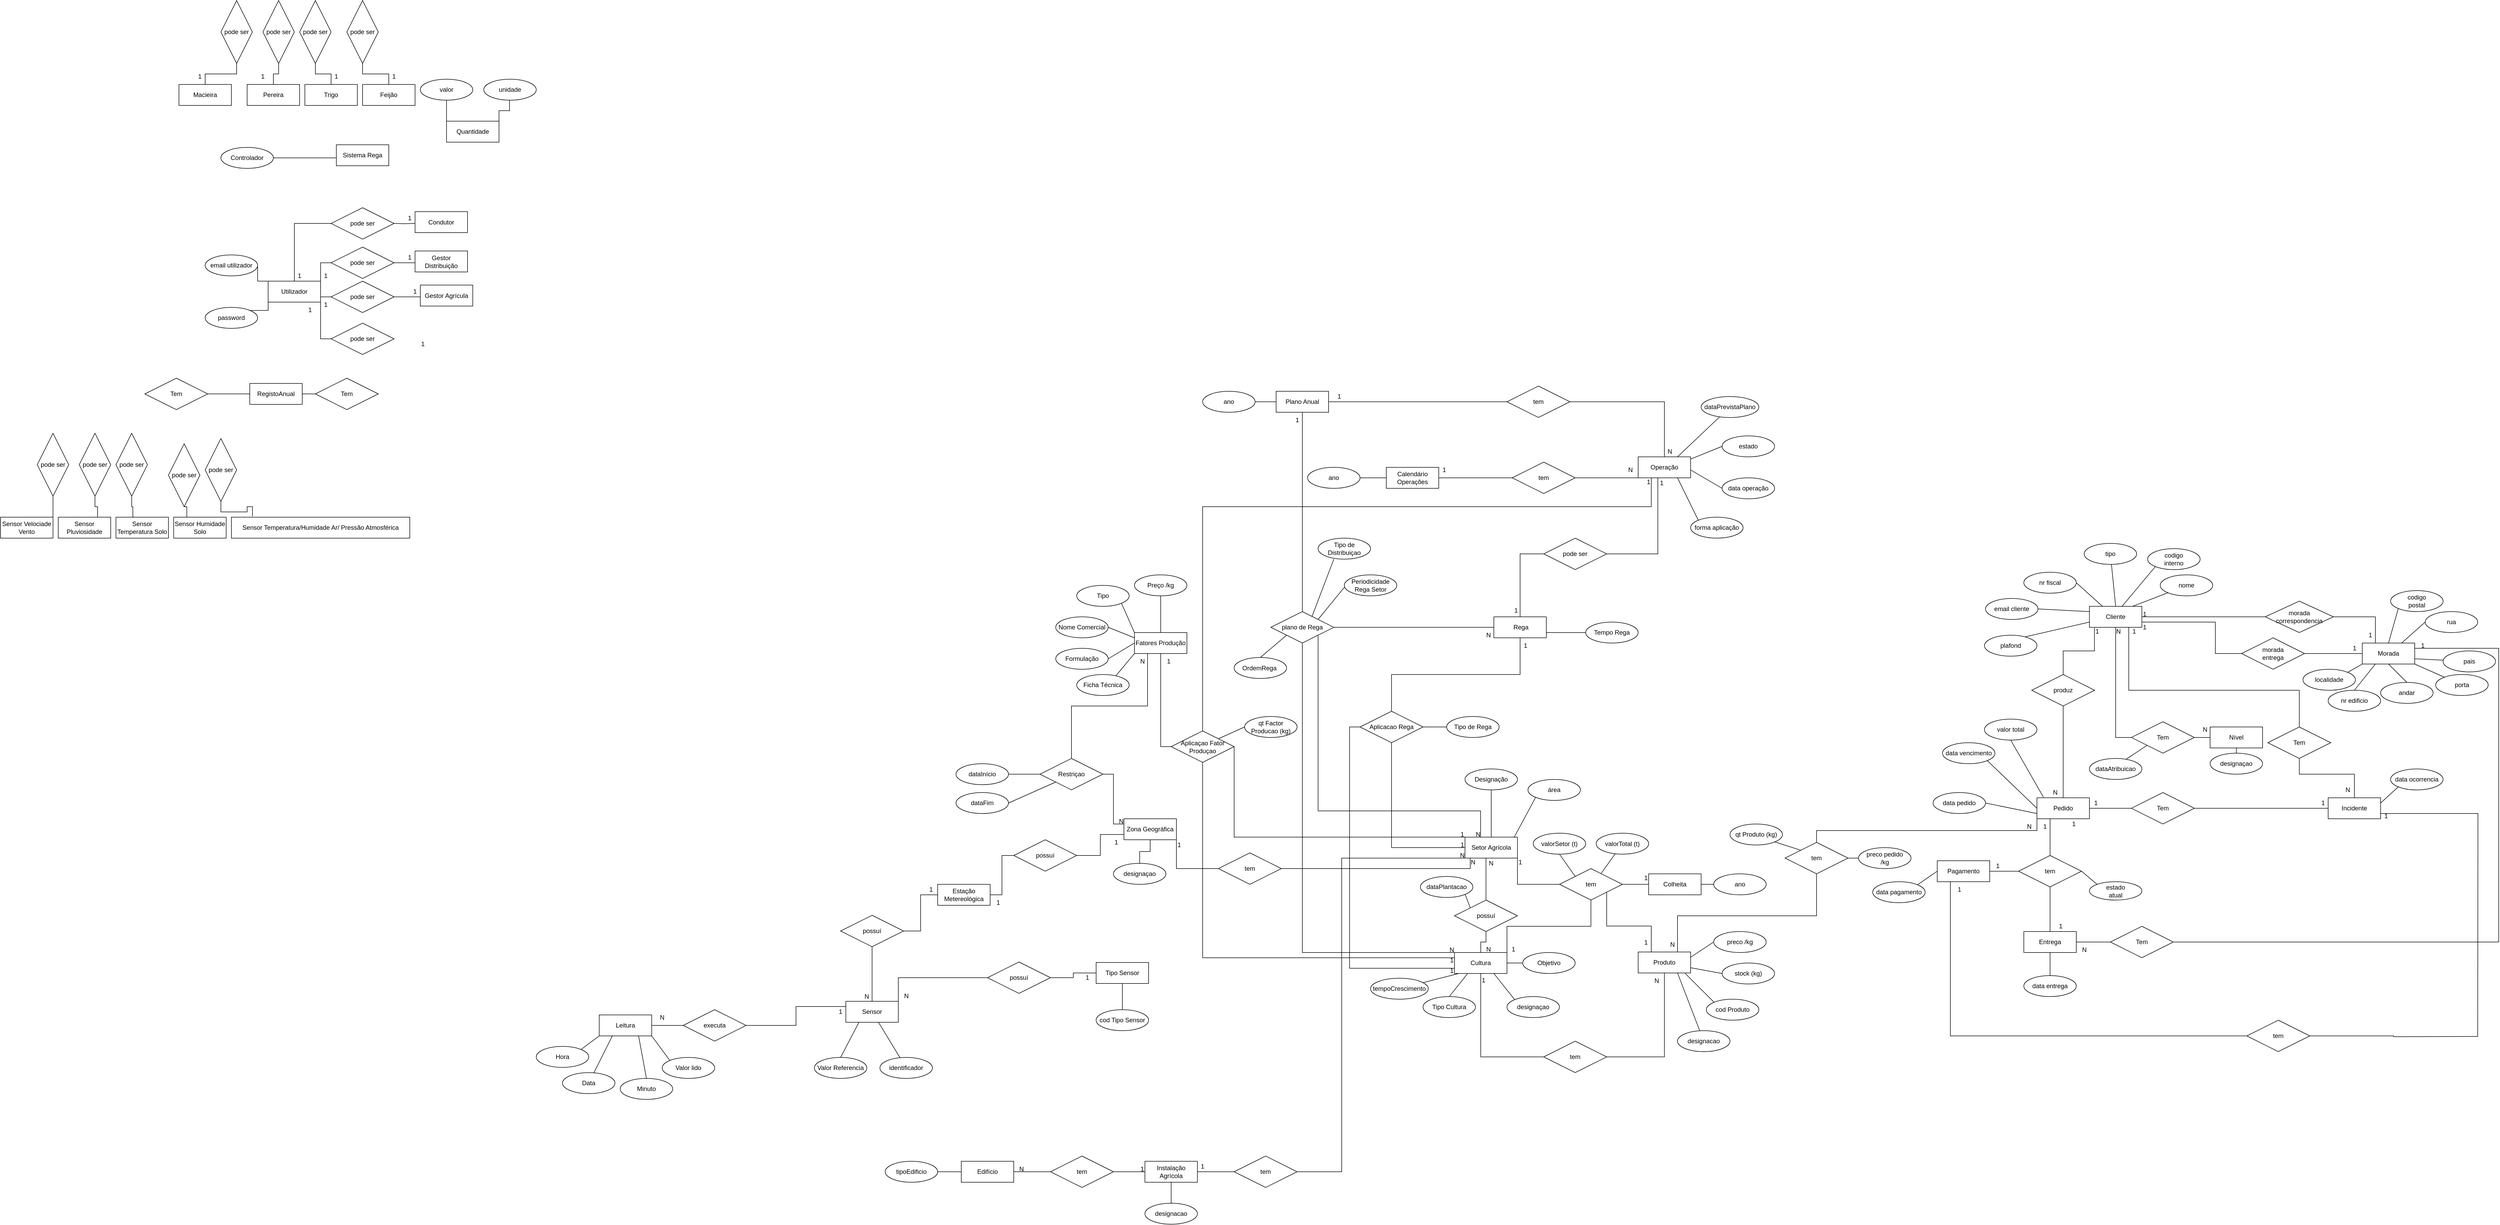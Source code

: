 <mxfile version="20.3.0" type="device"><diagram id="CYa5bM-K4ZWrOZH2Sl78" name="Modelo Conceptual"><mxGraphModel dx="4730" dy="1997" grid="1" gridSize="10" guides="1" tooltips="1" connect="1" arrows="1" fold="1" page="1" pageScale="1" pageWidth="827" pageHeight="1169" math="0" shadow="0"><root><mxCell id="0"/><mxCell id="1" parent="0"/><mxCell id="n9BHDYFtltxvlKAYg7nu-107" style="edgeStyle=orthogonalEdgeStyle;rounded=0;orthogonalLoop=1;jettySize=auto;html=1;exitX=0;exitY=0.5;exitDx=0;exitDy=0;entryX=1;entryY=0.5;entryDx=0;entryDy=0;endArrow=none;endFill=0;" parent="1" source="n9BHDYFtltxvlKAYg7nu-2" target="n9BHDYFtltxvlKAYg7nu-105" edge="1"><mxGeometry relative="1" as="geometry"/></mxCell><mxCell id="n9BHDYFtltxvlKAYg7nu-131" style="edgeStyle=orthogonalEdgeStyle;rounded=0;orthogonalLoop=1;jettySize=auto;html=1;exitX=1;exitY=0.5;exitDx=0;exitDy=0;entryX=0;entryY=0.5;entryDx=0;entryDy=0;endArrow=none;endFill=0;" parent="1" source="n9BHDYFtltxvlKAYg7nu-2" edge="1"><mxGeometry relative="1" as="geometry"><mxPoint x="-550" y="1528" as="targetPoint"/></mxGeometry></mxCell><mxCell id="n9BHDYFtltxvlKAYg7nu-2" value="Instalação&lt;br&gt;Agrícola" style="whiteSpace=wrap;html=1;align=center;" parent="1" vertex="1"><mxGeometry x="-720" y="1508" width="100" height="40" as="geometry"/></mxCell><mxCell id="n9BHDYFtltxvlKAYg7nu-138" style="edgeStyle=orthogonalEdgeStyle;rounded=0;orthogonalLoop=1;jettySize=auto;html=1;exitX=0.5;exitY=1;exitDx=0;exitDy=0;entryX=0.5;entryY=0;entryDx=0;entryDy=0;endArrow=none;endFill=0;" parent="1" source="n9BHDYFtltxvlKAYg7nu-9" target="n9BHDYFtltxvlKAYg7nu-136" edge="1"><mxGeometry relative="1" as="geometry"><Array as="points"><mxPoint x="-70" y="930"/></Array></mxGeometry></mxCell><mxCell id="65" style="edgeStyle=orthogonalEdgeStyle;rounded=0;orthogonalLoop=1;jettySize=auto;html=1;exitX=0.297;exitY=0.004;exitDx=0;exitDy=0;endArrow=none;endFill=0;entryX=1;entryY=1;entryDx=0;entryDy=0;exitPerimeter=0;" parent="1" source="n9BHDYFtltxvlKAYg7nu-9" target="61" edge="1"><mxGeometry relative="1" as="geometry"><Array as="points"><mxPoint x="-80" y="840"/><mxPoint x="-390" y="840"/></Array><mxPoint x="-360" y="520" as="targetPoint"/></mxGeometry></mxCell><mxCell id="71" style="edgeStyle=orthogonalEdgeStyle;rounded=0;orthogonalLoop=1;jettySize=auto;html=1;exitX=0;exitY=0.25;exitDx=0;exitDy=0;entryX=1;entryY=0.5;entryDx=0;entryDy=0;endArrow=none;endFill=0;" parent="1" source="n9BHDYFtltxvlKAYg7nu-9" target="60" edge="1"><mxGeometry relative="1" as="geometry"><Array as="points"><mxPoint x="-110" y="890"/><mxPoint x="-550" y="890"/></Array></mxGeometry></mxCell><mxCell id="V_U-QOIGQv_DgnKet09F-176" style="edgeStyle=orthogonalEdgeStyle;rounded=0;orthogonalLoop=1;jettySize=auto;html=1;exitX=0;exitY=0.5;exitDx=0;exitDy=0;entryX=1;entryY=1;entryDx=0;entryDy=0;endArrow=none;endFill=0;startArrow=none;" parent="1" source="V_U-QOIGQv_DgnKet09F-178" target="V_U-QOIGQv_DgnKet09F-167" edge="1"><mxGeometry relative="1" as="geometry"><Array as="points"><mxPoint x="-660" y="950"/></Array></mxGeometry></mxCell><mxCell id="n9BHDYFtltxvlKAYg7nu-9" value="Setor Agrícola" style="whiteSpace=wrap;html=1;align=center;" parent="1" vertex="1"><mxGeometry x="-110" y="890" width="100" height="40" as="geometry"/></mxCell><mxCell id="n9BHDYFtltxvlKAYg7nu-143" style="edgeStyle=orthogonalEdgeStyle;rounded=0;orthogonalLoop=1;jettySize=auto;html=1;exitX=1;exitY=0.5;exitDx=0;exitDy=0;entryX=0;entryY=0.5;entryDx=0;entryDy=0;endArrow=none;endFill=0;" parent="1" source="n9BHDYFtltxvlKAYg7nu-10" target="n9BHDYFtltxvlKAYg7nu-21" edge="1"><mxGeometry relative="1" as="geometry"/></mxCell><mxCell id="n9BHDYFtltxvlKAYg7nu-232" style="rounded=0;orthogonalLoop=1;jettySize=auto;html=1;exitX=0.25;exitY=1;exitDx=0;exitDy=0;entryX=0.5;entryY=0;entryDx=0;entryDy=0;endArrow=none;endFill=0;" parent="1" source="n9BHDYFtltxvlKAYg7nu-10" target="n9BHDYFtltxvlKAYg7nu-22" edge="1"><mxGeometry relative="1" as="geometry"/></mxCell><mxCell id="62" style="edgeStyle=orthogonalEdgeStyle;rounded=0;orthogonalLoop=1;jettySize=auto;html=1;exitX=0;exitY=0;exitDx=0;exitDy=0;endArrow=none;endFill=0;entryX=0.5;entryY=1;entryDx=0;entryDy=0;" parent="1" source="n9BHDYFtltxvlKAYg7nu-10" target="61" edge="1"><mxGeometry relative="1" as="geometry"><Array as="points"><mxPoint x="-420" y="1110"/></Array></mxGeometry></mxCell><mxCell id="70" style="edgeStyle=orthogonalEdgeStyle;rounded=0;orthogonalLoop=1;jettySize=auto;html=1;exitX=0;exitY=0.25;exitDx=0;exitDy=0;entryX=0.5;entryY=1;entryDx=0;entryDy=0;endArrow=none;endFill=0;" parent="1" source="n9BHDYFtltxvlKAYg7nu-10" target="60" edge="1"><mxGeometry relative="1" as="geometry"/></mxCell><mxCell id="V_U-QOIGQv_DgnKet09F-114" style="rounded=0;orthogonalLoop=1;jettySize=auto;html=1;exitX=0.75;exitY=1;exitDx=0;exitDy=0;entryX=0;entryY=0;entryDx=0;entryDy=0;endArrow=none;endFill=0;" parent="1" source="n9BHDYFtltxvlKAYg7nu-10" target="V_U-QOIGQv_DgnKet09F-113" edge="1"><mxGeometry relative="1" as="geometry"/></mxCell><mxCell id="n9BHDYFtltxvlKAYg7nu-10" value="Cultura" style="whiteSpace=wrap;html=1;align=center;" parent="1" vertex="1"><mxGeometry x="-130" y="1110" width="100" height="40" as="geometry"/></mxCell><mxCell id="n9BHDYFtltxvlKAYg7nu-221" style="rounded=0;orthogonalLoop=1;jettySize=auto;html=1;exitX=0.5;exitY=1;exitDx=0;exitDy=0;endArrow=none;endFill=0;" parent="1" source="n9BHDYFtltxvlKAYg7nu-12" target="n9BHDYFtltxvlKAYg7nu-9" edge="1"><mxGeometry relative="1" as="geometry"/></mxCell><mxCell id="n9BHDYFtltxvlKAYg7nu-12" value="Designação" style="ellipse;whiteSpace=wrap;html=1;align=center;" parent="1" vertex="1"><mxGeometry x="-110" y="760" width="100" height="40" as="geometry"/></mxCell><mxCell id="n9BHDYFtltxvlKAYg7nu-220" style="rounded=0;orthogonalLoop=1;jettySize=auto;html=1;exitX=0;exitY=1;exitDx=0;exitDy=0;entryX=0.935;entryY=0.017;entryDx=0;entryDy=0;entryPerimeter=0;endArrow=none;endFill=0;" parent="1" source="n9BHDYFtltxvlKAYg7nu-14" target="n9BHDYFtltxvlKAYg7nu-9" edge="1"><mxGeometry relative="1" as="geometry"/></mxCell><mxCell id="n9BHDYFtltxvlKAYg7nu-14" value="área" style="ellipse;whiteSpace=wrap;html=1;align=center;" parent="1" vertex="1"><mxGeometry x="10" y="780" width="100" height="40" as="geometry"/></mxCell><mxCell id="n9BHDYFtltxvlKAYg7nu-16" value="Macieira" style="whiteSpace=wrap;html=1;align=center;" parent="1" vertex="1"><mxGeometry x="-2561" y="-545" width="100" height="40" as="geometry"/></mxCell><mxCell id="n9BHDYFtltxvlKAYg7nu-17" value="Pereira" style="whiteSpace=wrap;html=1;align=center;" parent="1" vertex="1"><mxGeometry x="-2431" y="-545" width="100" height="40" as="geometry"/></mxCell><mxCell id="n9BHDYFtltxvlKAYg7nu-18" value="Trigo" style="whiteSpace=wrap;html=1;align=center;" parent="1" vertex="1"><mxGeometry x="-2321" y="-545" width="100" height="40" as="geometry"/></mxCell><mxCell id="n9BHDYFtltxvlKAYg7nu-19" value="Feijão" style="whiteSpace=wrap;html=1;align=center;" parent="1" vertex="1"><mxGeometry x="-2211" y="-545" width="100" height="40" as="geometry"/></mxCell><mxCell id="n9BHDYFtltxvlKAYg7nu-20" value="Edifício" style="whiteSpace=wrap;html=1;align=center;" parent="1" vertex="1"><mxGeometry x="-1070" y="1508" width="100" height="40" as="geometry"/></mxCell><mxCell id="n9BHDYFtltxvlKAYg7nu-21" value="Objetivo" style="ellipse;whiteSpace=wrap;html=1;align=center;fontFamily=Helvetica;fontSize=12;fontColor=default;strokeColor=default;fillColor=default;" parent="1" vertex="1"><mxGeometry y="1110" width="100" height="40" as="geometry"/></mxCell><mxCell id="n9BHDYFtltxvlKAYg7nu-22" value="Tipo Cultura" style="ellipse;whiteSpace=wrap;html=1;align=center;fontFamily=Helvetica;fontSize=12;fontColor=default;strokeColor=default;fillColor=default;" parent="1" vertex="1"><mxGeometry x="-190" y="1194" width="100" height="40" as="geometry"/></mxCell><mxCell id="n9BHDYFtltxvlKAYg7nu-164" style="rounded=0;orthogonalLoop=1;jettySize=auto;html=1;exitX=0;exitY=0;exitDx=0;exitDy=0;entryX=1;entryY=1;entryDx=0;entryDy=0;endArrow=none;endFill=0;" parent="1" source="n9BHDYFtltxvlKAYg7nu-24" target="n9BHDYFtltxvlKAYg7nu-31" edge="1"><mxGeometry relative="1" as="geometry"/></mxCell><mxCell id="n9BHDYFtltxvlKAYg7nu-165" style="rounded=0;orthogonalLoop=1;jettySize=auto;html=1;exitX=0;exitY=0.25;exitDx=0;exitDy=0;entryX=1;entryY=0.5;entryDx=0;entryDy=0;endArrow=none;endFill=0;" parent="1" source="n9BHDYFtltxvlKAYg7nu-24" target="n9BHDYFtltxvlKAYg7nu-29" edge="1"><mxGeometry relative="1" as="geometry"/></mxCell><mxCell id="n9BHDYFtltxvlKAYg7nu-166" style="rounded=0;orthogonalLoop=1;jettySize=auto;html=1;exitX=0;exitY=0.5;exitDx=0;exitDy=0;entryX=1;entryY=0.5;entryDx=0;entryDy=0;endArrow=none;endFill=0;" parent="1" source="n9BHDYFtltxvlKAYg7nu-24" target="n9BHDYFtltxvlKAYg7nu-33" edge="1"><mxGeometry relative="1" as="geometry"/></mxCell><mxCell id="54" style="edgeStyle=orthogonalEdgeStyle;rounded=0;orthogonalLoop=1;jettySize=auto;html=1;exitX=0.5;exitY=1;exitDx=0;exitDy=0;entryX=0;entryY=0.5;entryDx=0;entryDy=0;endArrow=none;endFill=0;" parent="1" source="n9BHDYFtltxvlKAYg7nu-24" target="60" edge="1"><mxGeometry relative="1" as="geometry"><mxPoint x="-650" y="650.0" as="targetPoint"/></mxGeometry></mxCell><mxCell id="V_U-QOIGQv_DgnKet09F-157" style="edgeStyle=orthogonalEdgeStyle;rounded=0;orthogonalLoop=1;jettySize=auto;html=1;exitX=0.25;exitY=1;exitDx=0;exitDy=0;entryX=0.5;entryY=0;entryDx=0;entryDy=0;endArrow=none;endFill=0;" parent="1" source="n9BHDYFtltxvlKAYg7nu-24" target="43" edge="1"><mxGeometry relative="1" as="geometry"/></mxCell><mxCell id="agGOUGzYTLRCkL8UZT49-102" style="edgeStyle=orthogonalEdgeStyle;rounded=0;orthogonalLoop=1;jettySize=auto;html=1;exitX=0.5;exitY=0;exitDx=0;exitDy=0;entryX=0.5;entryY=1;entryDx=0;entryDy=0;endArrow=none;endFill=0;" parent="1" source="n9BHDYFtltxvlKAYg7nu-24" target="agGOUGzYTLRCkL8UZT49-101" edge="1"><mxGeometry relative="1" as="geometry"/></mxCell><mxCell id="n9BHDYFtltxvlKAYg7nu-24" value="Fatores Produção" style="whiteSpace=wrap;html=1;align=center;" parent="1" vertex="1"><mxGeometry x="-740" y="500" width="100" height="40" as="geometry"/></mxCell><mxCell id="n9BHDYFtltxvlKAYg7nu-29" value="Nome Comercial" style="ellipse;whiteSpace=wrap;html=1;align=center;" parent="1" vertex="1"><mxGeometry x="-890" y="470" width="100" height="40" as="geometry"/></mxCell><mxCell id="n9BHDYFtltxvlKAYg7nu-31" value="Tipo" style="ellipse;whiteSpace=wrap;html=1;align=center;" parent="1" vertex="1"><mxGeometry x="-850" y="410" width="100" height="40" as="geometry"/></mxCell><mxCell id="n9BHDYFtltxvlKAYg7nu-167" style="rounded=0;orthogonalLoop=1;jettySize=auto;html=1;exitX=1;exitY=0.5;exitDx=0;exitDy=0;entryX=0;entryY=1;entryDx=0;entryDy=0;endArrow=none;endFill=0;" parent="1" target="n9BHDYFtltxvlKAYg7nu-24" edge="1"><mxGeometry relative="1" as="geometry"><mxPoint x="-790" y="600.0" as="sourcePoint"/></mxGeometry></mxCell><mxCell id="n9BHDYFtltxvlKAYg7nu-32" value="Ficha Técnica" style="ellipse;whiteSpace=wrap;html=1;align=center;" parent="1" vertex="1"><mxGeometry x="-850" y="580" width="100" height="40" as="geometry"/></mxCell><mxCell id="n9BHDYFtltxvlKAYg7nu-33" value="Formulação" style="ellipse;whiteSpace=wrap;html=1;align=center;fontFamily=Helvetica;fontSize=12;fontColor=default;strokeColor=default;fillColor=default;" parent="1" vertex="1"><mxGeometry x="-890" y="530" width="100" height="40" as="geometry"/></mxCell><mxCell id="n9BHDYFtltxvlKAYg7nu-178" style="rounded=0;orthogonalLoop=1;jettySize=auto;html=1;exitX=1;exitY=0.75;exitDx=0;exitDy=0;endArrow=none;endFill=0;entryX=0;entryY=0.5;entryDx=0;entryDy=0;" parent="1" source="n9BHDYFtltxvlKAYg7nu-39" target="n9BHDYFtltxvlKAYg7nu-41" edge="1"><mxGeometry relative="1" as="geometry"><mxPoint x="105" y="550" as="targetPoint"/></mxGeometry></mxCell><mxCell id="V_U-QOIGQv_DgnKet09F-122" style="edgeStyle=orthogonalEdgeStyle;rounded=0;orthogonalLoop=1;jettySize=auto;html=1;exitX=1;exitY=0.5;exitDx=0;exitDy=0;endArrow=none;endFill=0;entryX=0.375;entryY=0.993;entryDx=0;entryDy=0;entryPerimeter=0;startArrow=none;" parent="1" source="V_U-QOIGQv_DgnKet09F-135" target="n9BHDYFtltxvlKAYg7nu-76" edge="1"><mxGeometry relative="1" as="geometry"><mxPoint x="260.0" y="230" as="targetPoint"/></mxGeometry></mxCell><mxCell id="n9BHDYFtltxvlKAYg7nu-39" value="&amp;nbsp;Rega" style="whiteSpace=wrap;html=1;align=center;fontFamily=Helvetica;fontSize=12;fontColor=default;strokeColor=default;fillColor=default;" parent="1" vertex="1"><mxGeometry x="-55" y="470" width="100" height="40" as="geometry"/></mxCell><mxCell id="V_U-QOIGQv_DgnKet09F-97" style="rounded=0;orthogonalLoop=1;jettySize=auto;html=1;exitX=0.5;exitY=0;exitDx=0;exitDy=0;entryX=0;entryY=1;entryDx=0;entryDy=0;endArrow=none;endFill=0;" parent="1" source="n9BHDYFtltxvlKAYg7nu-40" target="61" edge="1"><mxGeometry relative="1" as="geometry"/></mxCell><mxCell id="n9BHDYFtltxvlKAYg7nu-40" value="OrdemRega&amp;nbsp;" style="ellipse;whiteSpace=wrap;html=1;align=center;" parent="1" vertex="1"><mxGeometry x="-550" y="547.5" width="100" height="40" as="geometry"/></mxCell><mxCell id="n9BHDYFtltxvlKAYg7nu-41" value="Tempo Rega" style="ellipse;whiteSpace=wrap;html=1;align=center;" parent="1" vertex="1"><mxGeometry x="120" y="480" width="100" height="40" as="geometry"/></mxCell><mxCell id="V_U-QOIGQv_DgnKet09F-98" style="rounded=0;orthogonalLoop=1;jettySize=auto;html=1;exitX=0;exitY=0;exitDx=0;exitDy=0;entryX=1;entryY=0;entryDx=0;entryDy=0;endArrow=none;endFill=0;" parent="1" source="n9BHDYFtltxvlKAYg7nu-42" target="61" edge="1"><mxGeometry relative="1" as="geometry"/></mxCell><mxCell id="n9BHDYFtltxvlKAYg7nu-42" value="Periodicidade Rega Setor" style="ellipse;whiteSpace=wrap;html=1;align=center;" parent="1" vertex="1"><mxGeometry x="-340" y="390" width="100" height="40" as="geometry"/></mxCell><mxCell id="obOQ1xtaaC5ebbHOoG0I-74" style="edgeStyle=orthogonalEdgeStyle;rounded=0;orthogonalLoop=1;jettySize=auto;html=1;exitX=0;exitY=0.5;exitDx=0;exitDy=0;entryX=1;entryY=0.5;entryDx=0;entryDy=0;endArrow=none;endFill=0;" parent="1" source="n9BHDYFtltxvlKAYg7nu-43" target="obOQ1xtaaC5ebbHOoG0I-73" edge="1"><mxGeometry relative="1" as="geometry"/></mxCell><mxCell id="obOQ1xtaaC5ebbHOoG0I-83" style="edgeStyle=orthogonalEdgeStyle;rounded=0;orthogonalLoop=1;jettySize=auto;html=1;exitX=1;exitY=0.5;exitDx=0;exitDy=0;entryX=0;entryY=0.5;entryDx=0;entryDy=0;endArrow=none;endFill=0;" parent="1" source="n9BHDYFtltxvlKAYg7nu-43" target="obOQ1xtaaC5ebbHOoG0I-78" edge="1"><mxGeometry relative="1" as="geometry"/></mxCell><mxCell id="n9BHDYFtltxvlKAYg7nu-43" value="Estação Metereológica" style="whiteSpace=wrap;html=1;align=center;" parent="1" vertex="1"><mxGeometry x="-1115" y="980" width="100" height="40" as="geometry"/></mxCell><mxCell id="n9BHDYFtltxvlKAYg7nu-44" value="Sensor" style="whiteSpace=wrap;html=1;align=center;" parent="1" vertex="1"><mxGeometry x="-1290" y="1203" width="100" height="40" as="geometry"/></mxCell><mxCell id="n9BHDYFtltxvlKAYg7nu-48" value="Sensor Pluviosidade" style="whiteSpace=wrap;html=1;align=center;" parent="1" vertex="1"><mxGeometry x="-2791" y="280" width="100" height="40" as="geometry"/></mxCell><mxCell id="n9BHDYFtltxvlKAYg7nu-49" value="Sensor Temperatura Solo" style="whiteSpace=wrap;html=1;align=center;" parent="1" vertex="1"><mxGeometry x="-2681" y="280" width="100" height="40" as="geometry"/></mxCell><mxCell id="n9BHDYFtltxvlKAYg7nu-50" value="Sensor Humidade Solo" style="whiteSpace=wrap;html=1;align=center;" parent="1" vertex="1"><mxGeometry x="-2571" y="280" width="100" height="40" as="geometry"/></mxCell><mxCell id="n9BHDYFtltxvlKAYg7nu-197" style="edgeStyle=orthogonalEdgeStyle;rounded=0;orthogonalLoop=1;jettySize=auto;html=1;exitX=1;exitY=0;exitDx=0;exitDy=0;entryX=1;entryY=0.5;entryDx=0;entryDy=0;endArrow=none;endFill=0;" parent="1" source="n9BHDYFtltxvlKAYg7nu-51" target="n9BHDYFtltxvlKAYg7nu-186" edge="1"><mxGeometry relative="1" as="geometry"/></mxCell><mxCell id="n9BHDYFtltxvlKAYg7nu-51" value="Sensor Velociade&lt;br&gt;Vento" style="whiteSpace=wrap;html=1;align=center;" parent="1" vertex="1"><mxGeometry x="-2901" y="280" width="100" height="40" as="geometry"/></mxCell><mxCell id="n9BHDYFtltxvlKAYg7nu-52" value="Sensor Temperatura/Humidade Ar/ Pressão Atmosférica" style="whiteSpace=wrap;html=1;align=center;" parent="1" vertex="1"><mxGeometry x="-2461" y="280" width="340" height="40" as="geometry"/></mxCell><mxCell id="n9BHDYFtltxvlKAYg7nu-53" value="Gestor Agrícula" style="whiteSpace=wrap;html=1;align=center;" parent="1" vertex="1"><mxGeometry x="-2101" y="-162.5" width="100" height="40" as="geometry"/></mxCell><mxCell id="OKjxkkXSC3GkU-OfnmQm-22" style="edgeStyle=orthogonalEdgeStyle;rounded=0;orthogonalLoop=1;jettySize=auto;html=1;exitX=1;exitY=0.5;exitDx=0;exitDy=0;entryX=0;entryY=0.5;entryDx=0;entryDy=0;endArrow=none;endFill=0;" parent="1" source="n9BHDYFtltxvlKAYg7nu-54" target="OKjxkkXSC3GkU-OfnmQm-20" edge="1"><mxGeometry relative="1" as="geometry"/></mxCell><mxCell id="OKjxkkXSC3GkU-OfnmQm-23" style="edgeStyle=orthogonalEdgeStyle;rounded=0;orthogonalLoop=1;jettySize=auto;html=1;exitX=1;exitY=0.75;exitDx=0;exitDy=0;entryX=0;entryY=0.5;entryDx=0;entryDy=0;endArrow=none;endFill=0;" parent="1" source="n9BHDYFtltxvlKAYg7nu-54" target="OKjxkkXSC3GkU-OfnmQm-21" edge="1"><mxGeometry relative="1" as="geometry"><Array as="points"><mxPoint x="1320" y="480"/><mxPoint x="1320" y="540"/></Array></mxGeometry></mxCell><mxCell id="sahUQvl5ozFRLX7pKj-Z-72" style="rounded=0;orthogonalLoop=1;jettySize=auto;html=1;exitX=0.613;exitY=0.029;exitDx=0;exitDy=0;entryX=0;entryY=1;entryDx=0;entryDy=0;endArrow=none;endFill=0;exitPerimeter=0;" parent="1" source="n9BHDYFtltxvlKAYg7nu-54" target="OKjxkkXSC3GkU-OfnmQm-1" edge="1"><mxGeometry relative="1" as="geometry"/></mxCell><mxCell id="n9BHDYFtltxvlKAYg7nu-54" value="Cliente" style="whiteSpace=wrap;html=1;align=center;" parent="1" vertex="1"><mxGeometry x="1080" y="450" width="100" height="40" as="geometry"/></mxCell><mxCell id="n9BHDYFtltxvlKAYg7nu-245" style="edgeStyle=orthogonalEdgeStyle;rounded=0;orthogonalLoop=1;jettySize=auto;html=1;exitX=0;exitY=0.5;exitDx=0;exitDy=0;entryX=1;entryY=0.5;entryDx=0;entryDy=0;endArrow=none;endFill=0;" parent="1" target="n9BHDYFtltxvlKAYg7nu-240" edge="1"><mxGeometry relative="1" as="geometry"><mxPoint x="-2111" y="-280" as="sourcePoint"/></mxGeometry></mxCell><mxCell id="n9BHDYFtltxvlKAYg7nu-55" value="Condutor" style="whiteSpace=wrap;html=1;align=center;" parent="1" vertex="1"><mxGeometry x="-2111" y="-302.5" width="100" height="40" as="geometry"/></mxCell><mxCell id="n9BHDYFtltxvlKAYg7nu-57" value="Gestor Distribuição" style="whiteSpace=wrap;html=1;align=center;" parent="1" vertex="1"><mxGeometry x="-2111" y="-227.5" width="100" height="40" as="geometry"/></mxCell><mxCell id="V_U-QOIGQv_DgnKet09F-110" value="" style="edgeStyle=orthogonalEdgeStyle;rounded=0;orthogonalLoop=1;jettySize=auto;html=1;endArrow=none;endFill=0;" parent="1" source="n9BHDYFtltxvlKAYg7nu-58" target="V_U-QOIGQv_DgnKet09F-108" edge="1"><mxGeometry relative="1" as="geometry"/></mxCell><mxCell id="V_U-QOIGQv_DgnKet09F-126" style="edgeStyle=orthogonalEdgeStyle;rounded=0;orthogonalLoop=1;jettySize=auto;html=1;exitX=1;exitY=0.5;exitDx=0;exitDy=0;entryX=0;entryY=0.5;entryDx=0;entryDy=0;endArrow=none;endFill=0;" parent="1" source="n9BHDYFtltxvlKAYg7nu-58" target="V_U-QOIGQv_DgnKet09F-125" edge="1"><mxGeometry relative="1" as="geometry"/></mxCell><mxCell id="V_U-QOIGQv_DgnKet09F-141" style="edgeStyle=orthogonalEdgeStyle;rounded=0;orthogonalLoop=1;jettySize=auto;html=1;exitX=0.5;exitY=1;exitDx=0;exitDy=0;entryX=0.5;entryY=0;entryDx=0;entryDy=0;endArrow=none;endFill=0;" parent="1" source="n9BHDYFtltxvlKAYg7nu-58" target="61" edge="1"><mxGeometry relative="1" as="geometry"/></mxCell><mxCell id="n9BHDYFtltxvlKAYg7nu-58" value="Plano Anual" style="whiteSpace=wrap;html=1;align=center;" parent="1" vertex="1"><mxGeometry x="-470" y="40" width="100" height="40" as="geometry"/></mxCell><mxCell id="n9BHDYFtltxvlKAYg7nu-239" style="rounded=0;orthogonalLoop=1;jettySize=auto;html=1;entryX=0.5;entryY=0;entryDx=0;entryDy=0;endArrow=none;endFill=0;" parent="1" source="n9BHDYFtltxvlKAYg7nu-65" target="n9BHDYFtltxvlKAYg7nu-54" edge="1"><mxGeometry relative="1" as="geometry"/></mxCell><mxCell id="n9BHDYFtltxvlKAYg7nu-65" value="tipo" style="ellipse;whiteSpace=wrap;html=1;align=center;" parent="1" vertex="1"><mxGeometry x="1070" y="330" width="100" height="40" as="geometry"/></mxCell><mxCell id="n9BHDYFtltxvlKAYg7nu-226" style="edgeStyle=orthogonalEdgeStyle;rounded=0;orthogonalLoop=1;jettySize=auto;html=1;exitX=0;exitY=0.5;exitDx=0;exitDy=0;entryX=1;entryY=0.5;entryDx=0;entryDy=0;endArrow=none;endFill=0;" parent="1" source="n9BHDYFtltxvlKAYg7nu-66" target="n9BHDYFtltxvlKAYg7nu-215" edge="1"><mxGeometry relative="1" as="geometry"/></mxCell><mxCell id="n9BHDYFtltxvlKAYg7nu-66" value="Colheita" style="whiteSpace=wrap;html=1;align=center;" parent="1" vertex="1"><mxGeometry x="240" y="960" width="100" height="40" as="geometry"/></mxCell><mxCell id="n9BHDYFtltxvlKAYg7nu-229" style="edgeStyle=orthogonalEdgeStyle;rounded=0;orthogonalLoop=1;jettySize=auto;html=1;exitX=0;exitY=0.5;exitDx=0;exitDy=0;entryX=1;entryY=0.5;entryDx=0;entryDy=0;endArrow=none;endFill=0;" parent="1" source="n9BHDYFtltxvlKAYg7nu-68" target="n9BHDYFtltxvlKAYg7nu-66" edge="1"><mxGeometry relative="1" as="geometry"/></mxCell><mxCell id="n9BHDYFtltxvlKAYg7nu-68" value="ano" style="ellipse;whiteSpace=wrap;html=1;align=center;" parent="1" vertex="1"><mxGeometry x="364" y="960" width="100" height="40" as="geometry"/></mxCell><mxCell id="n9BHDYFtltxvlKAYg7nu-71" value="estado&lt;br&gt;atual" style="ellipse;whiteSpace=wrap;html=1;align=center;" parent="1" vertex="1"><mxGeometry x="1080" y="975" width="100" height="35" as="geometry"/></mxCell><mxCell id="n9BHDYFtltxvlKAYg7nu-73" value="data pedido" style="ellipse;whiteSpace=wrap;html=1;align=center;" parent="1" vertex="1"><mxGeometry x="782" y="805" width="100" height="40" as="geometry"/></mxCell><mxCell id="n9BHDYFtltxvlKAYg7nu-270" style="rounded=0;orthogonalLoop=1;jettySize=auto;html=1;exitX=0.993;exitY=0.114;exitDx=0;exitDy=0;entryX=0;entryY=0.5;entryDx=0;entryDy=0;endArrow=none;endFill=0;exitPerimeter=0;" parent="1" source="n9BHDYFtltxvlKAYg7nu-76" target="n9BHDYFtltxvlKAYg7nu-85" edge="1"><mxGeometry relative="1" as="geometry"/></mxCell><mxCell id="V_U-QOIGQv_DgnKet09F-124" style="rounded=0;orthogonalLoop=1;jettySize=auto;html=1;entryX=0;entryY=0.5;entryDx=0;entryDy=0;endArrow=none;endFill=0;" parent="1" target="n9BHDYFtltxvlKAYg7nu-80" edge="1"><mxGeometry relative="1" as="geometry"><mxPoint x="320" y="190" as="sourcePoint"/></mxGeometry></mxCell><mxCell id="V_U-QOIGQv_DgnKet09F-140" style="rounded=0;orthogonalLoop=1;jettySize=auto;html=1;exitX=0.75;exitY=1;exitDx=0;exitDy=0;entryX=0;entryY=0;entryDx=0;entryDy=0;endArrow=none;endFill=0;" parent="1" source="n9BHDYFtltxvlKAYg7nu-76" target="V_U-QOIGQv_DgnKet09F-132" edge="1"><mxGeometry relative="1" as="geometry"/></mxCell><mxCell id="n9BHDYFtltxvlKAYg7nu-76" value="Operação" style="whiteSpace=wrap;html=1;align=center;" parent="1" vertex="1"><mxGeometry x="220" y="165" width="100" height="40" as="geometry"/></mxCell><mxCell id="n9BHDYFtltxvlKAYg7nu-80" value="data operação" style="ellipse;whiteSpace=wrap;html=1;align=center;" parent="1" vertex="1"><mxGeometry x="380" y="205" width="100" height="40" as="geometry"/></mxCell><mxCell id="34" style="edgeStyle=none;rounded=0;orthogonalLoop=1;jettySize=auto;html=1;exitX=1;exitY=0.5;exitDx=0;exitDy=0;entryX=0;entryY=0.5;entryDx=0;entryDy=0;endArrow=none;endFill=0;" parent="1" source="n9BHDYFtltxvlKAYg7nu-84" target="33" edge="1"><mxGeometry relative="1" as="geometry"/></mxCell><mxCell id="V_U-QOIGQv_DgnKet09F-111" value="" style="edgeStyle=orthogonalEdgeStyle;rounded=0;orthogonalLoop=1;jettySize=auto;html=1;endArrow=none;endFill=0;" parent="1" source="n9BHDYFtltxvlKAYg7nu-84" target="V_U-QOIGQv_DgnKet09F-109" edge="1"><mxGeometry relative="1" as="geometry"/></mxCell><mxCell id="n9BHDYFtltxvlKAYg7nu-84" value="Calendário Operações" style="whiteSpace=wrap;html=1;align=center;" parent="1" vertex="1"><mxGeometry x="-260" y="185" width="100" height="40" as="geometry"/></mxCell><mxCell id="n9BHDYFtltxvlKAYg7nu-85" value="estado" style="ellipse;whiteSpace=wrap;html=1;align=center;" parent="1" vertex="1"><mxGeometry x="380" y="125" width="100" height="40" as="geometry"/></mxCell><mxCell id="n9BHDYFtltxvlKAYg7nu-181" style="rounded=0;orthogonalLoop=1;jettySize=auto;html=1;endArrow=none;endFill=0;" parent="1" source="n9BHDYFtltxvlKAYg7nu-86" target="n9BHDYFtltxvlKAYg7nu-44" edge="1"><mxGeometry relative="1" as="geometry"/></mxCell><mxCell id="n9BHDYFtltxvlKAYg7nu-86" value="identificador" style="ellipse;whiteSpace=wrap;html=1;align=center;" parent="1" vertex="1"><mxGeometry x="-1225" y="1310" width="100" height="40" as="geometry"/></mxCell><mxCell id="n9BHDYFtltxvlKAYg7nu-180" style="rounded=0;orthogonalLoop=1;jettySize=auto;html=1;exitX=0.5;exitY=0;exitDx=0;exitDy=0;entryX=0.25;entryY=1;entryDx=0;entryDy=0;endArrow=none;endFill=0;" parent="1" source="n9BHDYFtltxvlKAYg7nu-87" target="n9BHDYFtltxvlKAYg7nu-44" edge="1"><mxGeometry relative="1" as="geometry"/></mxCell><mxCell id="n9BHDYFtltxvlKAYg7nu-87" value="Valor Referencia" style="ellipse;whiteSpace=wrap;html=1;align=center;" parent="1" vertex="1"><mxGeometry x="-1350" y="1310" width="100" height="40" as="geometry"/></mxCell><mxCell id="n9BHDYFtltxvlKAYg7nu-211" style="rounded=0;orthogonalLoop=1;jettySize=auto;html=1;exitX=1;exitY=1;exitDx=0;exitDy=0;entryX=0;entryY=0;entryDx=0;entryDy=0;endArrow=none;endFill=0;" parent="1" source="n9BHDYFtltxvlKAYg7nu-88" target="n9BHDYFtltxvlKAYg7nu-89" edge="1"><mxGeometry relative="1" as="geometry"/></mxCell><mxCell id="n9BHDYFtltxvlKAYg7nu-212" style="rounded=0;orthogonalLoop=1;jettySize=auto;html=1;exitX=0.75;exitY=1;exitDx=0;exitDy=0;entryX=0.5;entryY=0;entryDx=0;entryDy=0;endArrow=none;endFill=0;" parent="1" source="n9BHDYFtltxvlKAYg7nu-88" target="n9BHDYFtltxvlKAYg7nu-92" edge="1"><mxGeometry relative="1" as="geometry"/></mxCell><mxCell id="n9BHDYFtltxvlKAYg7nu-88" value="Leitura" style="whiteSpace=wrap;html=1;align=center;" parent="1" vertex="1"><mxGeometry x="-1760" y="1229" width="100" height="40" as="geometry"/></mxCell><mxCell id="n9BHDYFtltxvlKAYg7nu-89" value="Valor lido" style="ellipse;whiteSpace=wrap;html=1;align=center;" parent="1" vertex="1"><mxGeometry x="-1640" y="1310" width="100" height="40" as="geometry"/></mxCell><mxCell id="n9BHDYFtltxvlKAYg7nu-213" style="rounded=0;orthogonalLoop=1;jettySize=auto;html=1;entryX=0.25;entryY=1;entryDx=0;entryDy=0;endArrow=none;endFill=0;" parent="1" source="n9BHDYFtltxvlKAYg7nu-90" target="n9BHDYFtltxvlKAYg7nu-88" edge="1"><mxGeometry relative="1" as="geometry"/></mxCell><mxCell id="n9BHDYFtltxvlKAYg7nu-90" value="Data" style="ellipse;whiteSpace=wrap;html=1;align=center;" parent="1" vertex="1"><mxGeometry x="-1830" y="1339" width="100" height="40" as="geometry"/></mxCell><mxCell id="n9BHDYFtltxvlKAYg7nu-214" style="rounded=0;orthogonalLoop=1;jettySize=auto;html=1;exitX=1;exitY=0;exitDx=0;exitDy=0;entryX=0;entryY=1;entryDx=0;entryDy=0;endArrow=none;endFill=0;" parent="1" source="n9BHDYFtltxvlKAYg7nu-91" target="n9BHDYFtltxvlKAYg7nu-88" edge="1"><mxGeometry relative="1" as="geometry"/></mxCell><mxCell id="n9BHDYFtltxvlKAYg7nu-91" value="Hora" style="ellipse;whiteSpace=wrap;html=1;align=center;" parent="1" vertex="1"><mxGeometry x="-1880" y="1289" width="100" height="40" as="geometry"/></mxCell><mxCell id="n9BHDYFtltxvlKAYg7nu-92" value="Minuto" style="ellipse;whiteSpace=wrap;html=1;align=center;" parent="1" vertex="1"><mxGeometry x="-1720" y="1350" width="100" height="40" as="geometry"/></mxCell><mxCell id="n9BHDYFtltxvlKAYg7nu-93" value="Tipo Sensor" style="whiteSpace=wrap;html=1;align=center;" parent="1" vertex="1"><mxGeometry x="-813" y="1129" width="100" height="40" as="geometry"/></mxCell><mxCell id="n9BHDYFtltxvlKAYg7nu-237" style="edgeStyle=orthogonalEdgeStyle;rounded=0;orthogonalLoop=1;jettySize=auto;html=1;exitX=0;exitY=0;exitDx=0;exitDy=0;entryX=1;entryY=0.5;entryDx=0;entryDy=0;endArrow=none;endFill=0;" parent="1" source="n9BHDYFtltxvlKAYg7nu-94" target="n9BHDYFtltxvlKAYg7nu-95" edge="1"><mxGeometry relative="1" as="geometry"/></mxCell><mxCell id="n9BHDYFtltxvlKAYg7nu-250" style="edgeStyle=orthogonalEdgeStyle;rounded=0;orthogonalLoop=1;jettySize=auto;html=1;exitX=1;exitY=0;exitDx=0;exitDy=0;entryX=0;entryY=0.5;entryDx=0;entryDy=0;endArrow=none;endFill=0;" parent="1" source="n9BHDYFtltxvlKAYg7nu-94" target="n9BHDYFtltxvlKAYg7nu-244" edge="1"><mxGeometry relative="1" as="geometry"/></mxCell><mxCell id="n9BHDYFtltxvlKAYg7nu-252" style="edgeStyle=orthogonalEdgeStyle;rounded=0;orthogonalLoop=1;jettySize=auto;html=1;exitX=1;exitY=1;exitDx=0;exitDy=0;entryX=0;entryY=0.5;entryDx=0;entryDy=0;endArrow=none;endFill=0;" parent="1" source="n9BHDYFtltxvlKAYg7nu-94" target="n9BHDYFtltxvlKAYg7nu-243" edge="1"><mxGeometry relative="1" as="geometry"/></mxCell><mxCell id="n9BHDYFtltxvlKAYg7nu-94" value="Utilizador" style="whiteSpace=wrap;html=1;align=center;" parent="1" vertex="1"><mxGeometry x="-2391" y="-170" width="100" height="40" as="geometry"/></mxCell><mxCell id="n9BHDYFtltxvlKAYg7nu-95" value="email utilizador" style="ellipse;whiteSpace=wrap;html=1;align=center;" parent="1" vertex="1"><mxGeometry x="-2511" y="-220" width="100" height="40" as="geometry"/></mxCell><mxCell id="n9BHDYFtltxvlKAYg7nu-238" style="edgeStyle=orthogonalEdgeStyle;rounded=0;orthogonalLoop=1;jettySize=auto;html=1;exitX=1;exitY=0;exitDx=0;exitDy=0;entryX=0;entryY=1;entryDx=0;entryDy=0;endArrow=none;endFill=0;" parent="1" source="n9BHDYFtltxvlKAYg7nu-96" target="n9BHDYFtltxvlKAYg7nu-94" edge="1"><mxGeometry relative="1" as="geometry"/></mxCell><mxCell id="n9BHDYFtltxvlKAYg7nu-96" value="password" style="ellipse;whiteSpace=wrap;html=1;align=center;" parent="1" vertex="1"><mxGeometry x="-2511" y="-120" width="100" height="40" as="geometry"/></mxCell><mxCell id="n9BHDYFtltxvlKAYg7nu-98" value="valorSetor (t)" style="ellipse;whiteSpace=wrap;html=1;align=center;" parent="1" vertex="1"><mxGeometry x="20" y="882.5" width="100" height="40" as="geometry"/></mxCell><mxCell id="n9BHDYFtltxvlKAYg7nu-106" style="edgeStyle=orthogonalEdgeStyle;rounded=0;orthogonalLoop=1;jettySize=auto;html=1;exitX=0;exitY=0.5;exitDx=0;exitDy=0;entryX=1;entryY=0.5;entryDx=0;entryDy=0;endArrow=none;endFill=0;" parent="1" source="n9BHDYFtltxvlKAYg7nu-105" target="n9BHDYFtltxvlKAYg7nu-20" edge="1"><mxGeometry relative="1" as="geometry"/></mxCell><mxCell id="n9BHDYFtltxvlKAYg7nu-105" value="tem" style="shape=rhombus;perimeter=rhombusPerimeter;whiteSpace=wrap;html=1;align=center;" parent="1" vertex="1"><mxGeometry x="-900" y="1498" width="120" height="60" as="geometry"/></mxCell><mxCell id="n9BHDYFtltxvlKAYg7nu-108" value="N" style="text;html=1;strokeColor=none;fillColor=none;align=center;verticalAlign=middle;whiteSpace=wrap;rounded=0;" parent="1" vertex="1"><mxGeometry x="-980" y="1518" width="50" height="10" as="geometry"/></mxCell><mxCell id="n9BHDYFtltxvlKAYg7nu-109" value="1" style="text;html=1;strokeColor=none;fillColor=none;align=center;verticalAlign=middle;whiteSpace=wrap;rounded=0;" parent="1" vertex="1"><mxGeometry x="-740" y="1513" width="30" height="20" as="geometry"/></mxCell><mxCell id="n9BHDYFtltxvlKAYg7nu-132" style="edgeStyle=orthogonalEdgeStyle;rounded=0;orthogonalLoop=1;jettySize=auto;html=1;exitX=1;exitY=0.5;exitDx=0;exitDy=0;entryX=0;entryY=0.5;entryDx=0;entryDy=0;endArrow=none;endFill=0;" parent="1" source="n9BHDYFtltxvlKAYg7nu-130" target="n9BHDYFtltxvlKAYg7nu-9" edge="1"><mxGeometry relative="1" as="geometry"><Array as="points"><mxPoint x="-345" y="930"/><mxPoint x="-110" y="930"/></Array></mxGeometry></mxCell><mxCell id="n9BHDYFtltxvlKAYg7nu-130" value="tem" style="shape=rhombus;perimeter=rhombusPerimeter;whiteSpace=wrap;html=1;align=center;" parent="1" vertex="1"><mxGeometry x="-550" y="1498" width="120" height="60" as="geometry"/></mxCell><mxCell id="n9BHDYFtltxvlKAYg7nu-133" value="1" style="text;html=1;strokeColor=none;fillColor=none;align=center;verticalAlign=middle;whiteSpace=wrap;rounded=0;" parent="1" vertex="1"><mxGeometry x="-120" y="880" width="10" height="10" as="geometry"/></mxCell><mxCell id="n9BHDYFtltxvlKAYg7nu-134" value="1" style="text;html=1;strokeColor=none;fillColor=none;align=center;verticalAlign=middle;whiteSpace=wrap;rounded=0;" parent="1" vertex="1"><mxGeometry x="-640" y="1503" width="60" height="30" as="geometry"/></mxCell><mxCell id="n9BHDYFtltxvlKAYg7nu-139" style="edgeStyle=orthogonalEdgeStyle;rounded=0;orthogonalLoop=1;jettySize=auto;html=1;exitX=0.5;exitY=1;exitDx=0;exitDy=0;entryX=0.5;entryY=0;entryDx=0;entryDy=0;endArrow=none;endFill=0;" parent="1" source="n9BHDYFtltxvlKAYg7nu-136" target="n9BHDYFtltxvlKAYg7nu-10" edge="1"><mxGeometry relative="1" as="geometry"/></mxCell><mxCell id="n9BHDYFtltxvlKAYg7nu-219" style="rounded=0;orthogonalLoop=1;jettySize=auto;html=1;exitX=0;exitY=0;exitDx=0;exitDy=0;entryX=1;entryY=1;entryDx=0;entryDy=0;endArrow=none;endFill=0;" parent="1" source="n9BHDYFtltxvlKAYg7nu-136" target="n9BHDYFtltxvlKAYg7nu-218" edge="1"><mxGeometry relative="1" as="geometry"/></mxCell><mxCell id="n9BHDYFtltxvlKAYg7nu-136" value="possuí" style="shape=rhombus;perimeter=rhombusPerimeter;whiteSpace=wrap;html=1;align=center;" parent="1" vertex="1"><mxGeometry x="-130" y="1010" width="120" height="60" as="geometry"/></mxCell><mxCell id="n9BHDYFtltxvlKAYg7nu-140" value="N" style="text;html=1;strokeColor=none;fillColor=none;align=center;verticalAlign=middle;whiteSpace=wrap;rounded=0;" parent="1" vertex="1"><mxGeometry x="-80" y="1099" width="30" height="10" as="geometry"/></mxCell><mxCell id="n9BHDYFtltxvlKAYg7nu-141" value="N" style="text;html=1;strokeColor=none;fillColor=none;align=center;verticalAlign=middle;whiteSpace=wrap;rounded=0;" parent="1" vertex="1"><mxGeometry x="-75" y="925" width="30" height="30" as="geometry"/></mxCell><mxCell id="n9BHDYFtltxvlKAYg7nu-153" style="edgeStyle=orthogonalEdgeStyle;rounded=0;orthogonalLoop=1;jettySize=auto;html=1;exitX=1;exitY=0.5;exitDx=0;exitDy=0;endArrow=none;endFill=0;" parent="1" source="n9BHDYFtltxvlKAYg7nu-144" target="n9BHDYFtltxvlKAYg7nu-17" edge="1"><mxGeometry relative="1" as="geometry"/></mxCell><mxCell id="n9BHDYFtltxvlKAYg7nu-144" value="pode ser" style="shape=rhombus;perimeter=rhombusPerimeter;whiteSpace=wrap;html=1;align=center;direction=south;" parent="1" vertex="1"><mxGeometry x="-2401" y="-705" width="60" height="120" as="geometry"/></mxCell><mxCell id="n9BHDYFtltxvlKAYg7nu-154" style="edgeStyle=orthogonalEdgeStyle;rounded=0;orthogonalLoop=1;jettySize=auto;html=1;exitX=1;exitY=0.5;exitDx=0;exitDy=0;endArrow=none;endFill=0;" parent="1" source="n9BHDYFtltxvlKAYg7nu-145" target="n9BHDYFtltxvlKAYg7nu-18" edge="1"><mxGeometry relative="1" as="geometry"/></mxCell><mxCell id="n9BHDYFtltxvlKAYg7nu-145" value="pode ser" style="shape=rhombus;perimeter=rhombusPerimeter;whiteSpace=wrap;html=1;align=center;direction=south;" parent="1" vertex="1"><mxGeometry x="-2331" y="-705" width="60" height="120" as="geometry"/></mxCell><mxCell id="n9BHDYFtltxvlKAYg7nu-155" style="edgeStyle=orthogonalEdgeStyle;rounded=0;orthogonalLoop=1;jettySize=auto;html=1;exitX=1;exitY=0.5;exitDx=0;exitDy=0;entryX=0.5;entryY=0;entryDx=0;entryDy=0;endArrow=none;endFill=0;" parent="1" source="n9BHDYFtltxvlKAYg7nu-146" target="n9BHDYFtltxvlKAYg7nu-19" edge="1"><mxGeometry relative="1" as="geometry"/></mxCell><mxCell id="n9BHDYFtltxvlKAYg7nu-146" value="pode ser" style="shape=rhombus;perimeter=rhombusPerimeter;whiteSpace=wrap;html=1;align=center;direction=south;" parent="1" vertex="1"><mxGeometry x="-2241" y="-705" width="60" height="120" as="geometry"/></mxCell><mxCell id="n9BHDYFtltxvlKAYg7nu-152" style="edgeStyle=orthogonalEdgeStyle;rounded=0;orthogonalLoop=1;jettySize=auto;html=1;exitX=1;exitY=0.5;exitDx=0;exitDy=0;entryX=0.5;entryY=0;entryDx=0;entryDy=0;endArrow=none;endFill=0;" parent="1" source="n9BHDYFtltxvlKAYg7nu-147" target="n9BHDYFtltxvlKAYg7nu-16" edge="1"><mxGeometry relative="1" as="geometry"/></mxCell><mxCell id="n9BHDYFtltxvlKAYg7nu-147" value="pode ser" style="shape=rhombus;perimeter=rhombusPerimeter;whiteSpace=wrap;html=1;align=center;direction=south;" parent="1" vertex="1"><mxGeometry x="-2481" y="-705" width="60" height="120" as="geometry"/></mxCell><mxCell id="n9BHDYFtltxvlKAYg7nu-156" value="1" style="text;html=1;strokeColor=none;fillColor=none;align=center;verticalAlign=middle;whiteSpace=wrap;rounded=0;" parent="1" vertex="1"><mxGeometry x="-2551" y="-575" width="60" height="30" as="geometry"/></mxCell><mxCell id="n9BHDYFtltxvlKAYg7nu-158" value="1" style="text;html=1;strokeColor=none;fillColor=none;align=center;verticalAlign=middle;whiteSpace=wrap;rounded=0;" parent="1" vertex="1"><mxGeometry x="-2431" y="-575" width="60" height="30" as="geometry"/></mxCell><mxCell id="n9BHDYFtltxvlKAYg7nu-159" value="1" style="text;html=1;strokeColor=none;fillColor=none;align=center;verticalAlign=middle;whiteSpace=wrap;rounded=0;" parent="1" vertex="1"><mxGeometry x="-2291" y="-575" width="60" height="30" as="geometry"/></mxCell><mxCell id="n9BHDYFtltxvlKAYg7nu-160" value="1" style="text;html=1;strokeColor=none;fillColor=none;align=center;verticalAlign=middle;whiteSpace=wrap;rounded=0;" parent="1" vertex="1"><mxGeometry x="-2181" y="-575" width="60" height="30" as="geometry"/></mxCell><mxCell id="n9BHDYFtltxvlKAYg7nu-198" style="edgeStyle=orthogonalEdgeStyle;rounded=0;orthogonalLoop=1;jettySize=auto;html=1;exitX=1;exitY=0.5;exitDx=0;exitDy=0;entryX=0.75;entryY=0;entryDx=0;entryDy=0;endArrow=none;endFill=0;" parent="1" source="n9BHDYFtltxvlKAYg7nu-182" target="n9BHDYFtltxvlKAYg7nu-48" edge="1"><mxGeometry relative="1" as="geometry"/></mxCell><mxCell id="n9BHDYFtltxvlKAYg7nu-182" value="pode ser" style="shape=rhombus;perimeter=rhombusPerimeter;whiteSpace=wrap;html=1;align=center;direction=south;" parent="1" vertex="1"><mxGeometry x="-2751" y="120" width="60" height="120" as="geometry"/></mxCell><mxCell id="n9BHDYFtltxvlKAYg7nu-199" style="edgeStyle=orthogonalEdgeStyle;rounded=0;orthogonalLoop=1;jettySize=auto;html=1;exitX=1;exitY=0.5;exitDx=0;exitDy=0;entryX=0.322;entryY=0.02;entryDx=0;entryDy=0;entryPerimeter=0;endArrow=none;endFill=0;" parent="1" source="n9BHDYFtltxvlKAYg7nu-183" target="n9BHDYFtltxvlKAYg7nu-49" edge="1"><mxGeometry relative="1" as="geometry"/></mxCell><mxCell id="n9BHDYFtltxvlKAYg7nu-183" value="pode ser" style="shape=rhombus;perimeter=rhombusPerimeter;whiteSpace=wrap;html=1;align=center;direction=south;" parent="1" vertex="1"><mxGeometry x="-2681" y="120" width="60" height="120" as="geometry"/></mxCell><mxCell id="n9BHDYFtltxvlKAYg7nu-200" style="edgeStyle=orthogonalEdgeStyle;rounded=0;orthogonalLoop=1;jettySize=auto;html=1;exitX=1;exitY=0.5;exitDx=0;exitDy=0;entryX=0.25;entryY=0;entryDx=0;entryDy=0;endArrow=none;endFill=0;" parent="1" source="n9BHDYFtltxvlKAYg7nu-184" target="n9BHDYFtltxvlKAYg7nu-50" edge="1"><mxGeometry relative="1" as="geometry"/></mxCell><mxCell id="n9BHDYFtltxvlKAYg7nu-184" value="pode ser" style="shape=rhombus;perimeter=rhombusPerimeter;whiteSpace=wrap;html=1;align=center;direction=south;" parent="1" vertex="1"><mxGeometry x="-2581" y="140" width="60" height="120" as="geometry"/></mxCell><mxCell id="n9BHDYFtltxvlKAYg7nu-201" style="edgeStyle=orthogonalEdgeStyle;rounded=0;orthogonalLoop=1;jettySize=auto;html=1;exitX=1;exitY=0.5;exitDx=0;exitDy=0;entryX=0.118;entryY=-0.04;entryDx=0;entryDy=0;entryPerimeter=0;endArrow=none;endFill=0;" parent="1" source="n9BHDYFtltxvlKAYg7nu-185" target="n9BHDYFtltxvlKAYg7nu-52" edge="1"><mxGeometry relative="1" as="geometry"/></mxCell><mxCell id="n9BHDYFtltxvlKAYg7nu-185" value="pode ser" style="shape=rhombus;perimeter=rhombusPerimeter;whiteSpace=wrap;html=1;align=center;direction=south;" parent="1" vertex="1"><mxGeometry x="-2511" y="130" width="60" height="120" as="geometry"/></mxCell><mxCell id="n9BHDYFtltxvlKAYg7nu-186" value="pode ser" style="shape=rhombus;perimeter=rhombusPerimeter;whiteSpace=wrap;html=1;align=center;direction=south;" parent="1" vertex="1"><mxGeometry x="-2831" y="120" width="60" height="120" as="geometry"/></mxCell><mxCell id="n9BHDYFtltxvlKAYg7nu-195" style="edgeStyle=orthogonalEdgeStyle;rounded=0;orthogonalLoop=1;jettySize=auto;html=1;exitX=0;exitY=0.5;exitDx=0;exitDy=0;entryX=1;entryY=0;entryDx=0;entryDy=0;endArrow=none;endFill=0;" parent="1" source="n9BHDYFtltxvlKAYg7nu-193" target="n9BHDYFtltxvlKAYg7nu-44" edge="1"><mxGeometry relative="1" as="geometry"/></mxCell><mxCell id="n9BHDYFtltxvlKAYg7nu-196" style="edgeStyle=orthogonalEdgeStyle;rounded=0;orthogonalLoop=1;jettySize=auto;html=1;exitX=1;exitY=0.5;exitDx=0;exitDy=0;entryX=0;entryY=0.5;entryDx=0;entryDy=0;endArrow=none;endFill=0;" parent="1" source="n9BHDYFtltxvlKAYg7nu-193" target="n9BHDYFtltxvlKAYg7nu-93" edge="1"><mxGeometry relative="1" as="geometry"/></mxCell><mxCell id="n9BHDYFtltxvlKAYg7nu-193" value="possuí" style="shape=rhombus;perimeter=rhombusPerimeter;whiteSpace=wrap;html=1;align=center;" parent="1" vertex="1"><mxGeometry x="-1020" y="1128" width="120" height="60" as="geometry"/></mxCell><mxCell id="n9BHDYFtltxvlKAYg7nu-207" style="edgeStyle=orthogonalEdgeStyle;rounded=0;orthogonalLoop=1;jettySize=auto;html=1;exitX=1;exitY=0.5;exitDx=0;exitDy=0;entryX=0;entryY=0.25;entryDx=0;entryDy=0;endArrow=none;endFill=0;" parent="1" source="n9BHDYFtltxvlKAYg7nu-206" target="n9BHDYFtltxvlKAYg7nu-44" edge="1"><mxGeometry relative="1" as="geometry"/></mxCell><mxCell id="n9BHDYFtltxvlKAYg7nu-208" style="edgeStyle=orthogonalEdgeStyle;rounded=0;orthogonalLoop=1;jettySize=auto;html=1;exitX=0;exitY=0.5;exitDx=0;exitDy=0;entryX=1;entryY=0.5;entryDx=0;entryDy=0;endArrow=none;endFill=0;" parent="1" source="n9BHDYFtltxvlKAYg7nu-206" target="n9BHDYFtltxvlKAYg7nu-88" edge="1"><mxGeometry relative="1" as="geometry"/></mxCell><mxCell id="n9BHDYFtltxvlKAYg7nu-206" value="executa" style="shape=rhombus;perimeter=rhombusPerimeter;whiteSpace=wrap;html=1;align=center;" parent="1" vertex="1"><mxGeometry x="-1600" y="1219" width="120" height="60" as="geometry"/></mxCell><mxCell id="n9BHDYFtltxvlKAYg7nu-209" value="1" style="text;html=1;strokeColor=none;fillColor=none;align=center;verticalAlign=middle;whiteSpace=wrap;rounded=0;" parent="1" vertex="1"><mxGeometry x="-1330" y="1208" width="60" height="30" as="geometry"/></mxCell><mxCell id="n9BHDYFtltxvlKAYg7nu-210" value="N" style="text;html=1;strokeColor=none;fillColor=none;align=center;verticalAlign=middle;whiteSpace=wrap;rounded=0;" parent="1" vertex="1"><mxGeometry x="-1670" y="1219" width="60" height="30" as="geometry"/></mxCell><mxCell id="n9BHDYFtltxvlKAYg7nu-227" style="edgeStyle=orthogonalEdgeStyle;rounded=0;orthogonalLoop=1;jettySize=auto;html=1;endArrow=none;endFill=0;exitX=0;exitY=0.5;exitDx=0;exitDy=0;" parent="1" source="n9BHDYFtltxvlKAYg7nu-215" edge="1"><mxGeometry relative="1" as="geometry"><mxPoint x="190" y="920" as="sourcePoint"/><mxPoint x="-10" y="930" as="targetPoint"/><Array as="points"><mxPoint x="-10" y="980"/></Array></mxGeometry></mxCell><mxCell id="n9BHDYFtltxvlKAYg7nu-228" style="edgeStyle=orthogonalEdgeStyle;rounded=0;orthogonalLoop=1;jettySize=auto;html=1;exitX=0.5;exitY=1;exitDx=0;exitDy=0;entryX=1;entryY=0;entryDx=0;entryDy=0;endArrow=none;endFill=0;" parent="1" source="n9BHDYFtltxvlKAYg7nu-215" target="n9BHDYFtltxvlKAYg7nu-10" edge="1"><mxGeometry relative="1" as="geometry"/></mxCell><mxCell id="n9BHDYFtltxvlKAYg7nu-215" value="tem" style="shape=rhombus;perimeter=rhombusPerimeter;whiteSpace=wrap;html=1;align=center;" parent="1" vertex="1"><mxGeometry x="70" y="950" width="120" height="60" as="geometry"/></mxCell><mxCell id="n9BHDYFtltxvlKAYg7nu-218" value="dataPlantacao" style="ellipse;whiteSpace=wrap;html=1;align=center;" parent="1" vertex="1"><mxGeometry x="-195" y="965" width="100" height="40" as="geometry"/></mxCell><mxCell id="n9BHDYFtltxvlKAYg7nu-249" style="edgeStyle=orthogonalEdgeStyle;rounded=0;orthogonalLoop=1;jettySize=auto;html=1;exitX=0;exitY=0.5;exitDx=0;exitDy=0;entryX=0.5;entryY=0;entryDx=0;entryDy=0;endArrow=none;endFill=0;" parent="1" source="n9BHDYFtltxvlKAYg7nu-240" target="n9BHDYFtltxvlKAYg7nu-94" edge="1"><mxGeometry relative="1" as="geometry"/></mxCell><mxCell id="n9BHDYFtltxvlKAYg7nu-240" value="pode ser" style="shape=rhombus;perimeter=rhombusPerimeter;whiteSpace=wrap;html=1;align=center;" parent="1" vertex="1"><mxGeometry x="-2271" y="-310" width="120" height="60" as="geometry"/></mxCell><mxCell id="n9BHDYFtltxvlKAYg7nu-247" style="edgeStyle=orthogonalEdgeStyle;rounded=0;orthogonalLoop=1;jettySize=auto;html=1;exitX=1;exitY=0.5;exitDx=0;exitDy=0;entryX=0;entryY=0.5;entryDx=0;entryDy=0;endArrow=none;endFill=0;" parent="1" source="n9BHDYFtltxvlKAYg7nu-242" edge="1"><mxGeometry relative="1" as="geometry"><mxPoint x="-2101" y="-140" as="targetPoint"/></mxGeometry></mxCell><mxCell id="n9BHDYFtltxvlKAYg7nu-251" style="edgeStyle=orthogonalEdgeStyle;rounded=0;orthogonalLoop=1;jettySize=auto;html=1;exitX=0;exitY=0.5;exitDx=0;exitDy=0;entryX=1;entryY=0.75;entryDx=0;entryDy=0;endArrow=none;endFill=0;" parent="1" source="n9BHDYFtltxvlKAYg7nu-242" target="n9BHDYFtltxvlKAYg7nu-94" edge="1"><mxGeometry relative="1" as="geometry"/></mxCell><mxCell id="n9BHDYFtltxvlKAYg7nu-242" value="pode ser" style="shape=rhombus;perimeter=rhombusPerimeter;whiteSpace=wrap;html=1;align=center;" parent="1" vertex="1"><mxGeometry x="-2271" y="-170" width="120" height="60" as="geometry"/></mxCell><mxCell id="n9BHDYFtltxvlKAYg7nu-243" value="pode ser" style="shape=rhombus;perimeter=rhombusPerimeter;whiteSpace=wrap;html=1;align=center;" parent="1" vertex="1"><mxGeometry x="-2271" y="-90" width="120" height="60" as="geometry"/></mxCell><mxCell id="n9BHDYFtltxvlKAYg7nu-246" style="edgeStyle=orthogonalEdgeStyle;rounded=0;orthogonalLoop=1;jettySize=auto;html=1;exitX=1;exitY=0.5;exitDx=0;exitDy=0;entryX=0;entryY=0.5;entryDx=0;entryDy=0;endArrow=none;endFill=0;" parent="1" source="n9BHDYFtltxvlKAYg7nu-244" edge="1"><mxGeometry relative="1" as="geometry"><mxPoint x="-2111" y="-205" as="targetPoint"/></mxGeometry></mxCell><mxCell id="n9BHDYFtltxvlKAYg7nu-244" value="pode ser" style="shape=rhombus;perimeter=rhombusPerimeter;whiteSpace=wrap;html=1;align=center;" parent="1" vertex="1"><mxGeometry x="-2271" y="-235" width="120" height="60" as="geometry"/></mxCell><mxCell id="n9BHDYFtltxvlKAYg7nu-257" value="1" style="text;html=1;strokeColor=none;fillColor=none;align=center;verticalAlign=middle;whiteSpace=wrap;rounded=0;" parent="1" vertex="1"><mxGeometry x="-2151" y="-305" width="60" height="30" as="geometry"/></mxCell><mxCell id="n9BHDYFtltxvlKAYg7nu-258" value="1" style="text;html=1;strokeColor=none;fillColor=none;align=center;verticalAlign=middle;whiteSpace=wrap;rounded=0;" parent="1" vertex="1"><mxGeometry x="-2151" y="-230" width="60" height="30" as="geometry"/></mxCell><mxCell id="n9BHDYFtltxvlKAYg7nu-259" value="1" style="text;html=1;strokeColor=none;fillColor=none;align=center;verticalAlign=middle;whiteSpace=wrap;rounded=0;" parent="1" vertex="1"><mxGeometry x="-2141" y="-165" width="60" height="30" as="geometry"/></mxCell><mxCell id="n9BHDYFtltxvlKAYg7nu-260" value="1" style="text;html=1;strokeColor=none;fillColor=none;align=center;verticalAlign=middle;whiteSpace=wrap;rounded=0;" parent="1" vertex="1"><mxGeometry x="-2101" y="-65" width="10" height="30" as="geometry"/></mxCell><mxCell id="n9BHDYFtltxvlKAYg7nu-262" value="1" style="text;html=1;strokeColor=none;fillColor=none;align=center;verticalAlign=middle;whiteSpace=wrap;rounded=0;" parent="1" vertex="1"><mxGeometry x="-2361" y="-195" width="60" height="30" as="geometry"/></mxCell><mxCell id="n9BHDYFtltxvlKAYg7nu-263" value="1" style="text;html=1;strokeColor=none;fillColor=none;align=center;verticalAlign=middle;whiteSpace=wrap;rounded=0;" parent="1" vertex="1"><mxGeometry x="-2311" y="-195" width="60" height="30" as="geometry"/></mxCell><mxCell id="n9BHDYFtltxvlKAYg7nu-264" value="1" style="text;html=1;strokeColor=none;fillColor=none;align=center;verticalAlign=middle;whiteSpace=wrap;rounded=0;" parent="1" vertex="1"><mxGeometry x="-2311" y="-140" width="60" height="30" as="geometry"/></mxCell><mxCell id="n9BHDYFtltxvlKAYg7nu-265" value="1" style="text;html=1;strokeColor=none;fillColor=none;align=center;verticalAlign=middle;whiteSpace=wrap;rounded=0;" parent="1" vertex="1"><mxGeometry x="-2341" y="-130" width="60" height="30" as="geometry"/></mxCell><mxCell id="n9BHDYFtltxvlKAYg7nu-284" value="1" style="text;html=1;strokeColor=none;fillColor=none;align=center;verticalAlign=middle;whiteSpace=wrap;rounded=0;" parent="1" vertex="1"><mxGeometry x="1085" y="490" width="20" height="15" as="geometry"/></mxCell><mxCell id="n9BHDYFtltxvlKAYg7nu-290" value="N" style="text;html=1;strokeColor=none;fillColor=none;align=center;verticalAlign=middle;whiteSpace=wrap;rounded=0;" parent="1" vertex="1"><mxGeometry x="1000" y="790" width="30" height="30" as="geometry"/></mxCell><mxCell id="n9BHDYFtltxvlKAYg7nu-298" value="1" style="text;html=1;strokeColor=none;fillColor=none;align=center;verticalAlign=middle;whiteSpace=wrap;rounded=0;" parent="1" vertex="1"><mxGeometry x="250" y="200" width="30" height="30" as="geometry"/></mxCell><mxCell id="OKjxkkXSC3GkU-OfnmQm-1" value="codigo&lt;br&gt;interno" style="ellipse;whiteSpace=wrap;html=1;align=center;" parent="1" vertex="1"><mxGeometry x="1191" y="340" width="100" height="40" as="geometry"/></mxCell><mxCell id="sahUQvl5ozFRLX7pKj-Z-73" style="rounded=0;orthogonalLoop=1;jettySize=auto;html=1;exitX=0;exitY=1;exitDx=0;exitDy=0;entryX=0.818;entryY=0.005;entryDx=0;entryDy=0;entryPerimeter=0;endArrow=none;endFill=0;" parent="1" source="OKjxkkXSC3GkU-OfnmQm-2" target="n9BHDYFtltxvlKAYg7nu-54" edge="1"><mxGeometry relative="1" as="geometry"/></mxCell><mxCell id="OKjxkkXSC3GkU-OfnmQm-2" value="nome" style="ellipse;whiteSpace=wrap;html=1;align=center;" parent="1" vertex="1"><mxGeometry x="1215" y="390" width="100" height="40" as="geometry"/></mxCell><mxCell id="OKjxkkXSC3GkU-OfnmQm-48" style="rounded=0;orthogonalLoop=1;jettySize=auto;html=1;exitX=1;exitY=0.5;exitDx=0;exitDy=0;endArrow=none;endFill=0;entryX=0.25;entryY=0;entryDx=0;entryDy=0;" parent="1" source="OKjxkkXSC3GkU-OfnmQm-3" target="n9BHDYFtltxvlKAYg7nu-54" edge="1"><mxGeometry relative="1" as="geometry"><mxPoint x="1060" y="520" as="targetPoint"/></mxGeometry></mxCell><mxCell id="OKjxkkXSC3GkU-OfnmQm-3" value="nr fiscal" style="ellipse;whiteSpace=wrap;html=1;align=center;" parent="1" vertex="1"><mxGeometry x="955" y="385" width="100" height="40" as="geometry"/></mxCell><mxCell id="OKjxkkXSC3GkU-OfnmQm-51" style="rounded=0;orthogonalLoop=1;jettySize=auto;html=1;exitX=1;exitY=0.5;exitDx=0;exitDy=0;entryX=0;entryY=0.25;entryDx=0;entryDy=0;endArrow=none;endFill=0;" parent="1" source="OKjxkkXSC3GkU-OfnmQm-4" target="n9BHDYFtltxvlKAYg7nu-54" edge="1"><mxGeometry relative="1" as="geometry"/></mxCell><mxCell id="OKjxkkXSC3GkU-OfnmQm-4" value="email cliente" style="ellipse;whiteSpace=wrap;html=1;align=center;" parent="1" vertex="1"><mxGeometry x="882" y="435" width="100" height="40" as="geometry"/></mxCell><mxCell id="sahUQvl5ozFRLX7pKj-Z-43" style="edgeStyle=orthogonalEdgeStyle;rounded=0;orthogonalLoop=1;jettySize=auto;html=1;exitX=1;exitY=0.25;exitDx=0;exitDy=0;endArrow=none;endFill=0;" parent="1" source="OKjxkkXSC3GkU-OfnmQm-6" edge="1"><mxGeometry relative="1" as="geometry"><mxPoint x="1860" y="1090" as="targetPoint"/><Array as="points"><mxPoint x="1860" y="530"/><mxPoint x="1860" y="1090"/></Array></mxGeometry></mxCell><mxCell id="RbGkJxQxw0nZ-CFQPRX_-111" style="edgeStyle=none;rounded=0;orthogonalLoop=1;jettySize=auto;html=1;exitX=1;exitY=1;exitDx=0;exitDy=0;endArrow=none;endFill=0;" edge="1" parent="1" source="OKjxkkXSC3GkU-OfnmQm-6" target="RbGkJxQxw0nZ-CFQPRX_-110"><mxGeometry relative="1" as="geometry"/></mxCell><mxCell id="OKjxkkXSC3GkU-OfnmQm-6" value="Morada" style="whiteSpace=wrap;html=1;align=center;" parent="1" vertex="1"><mxGeometry x="1600" y="520" width="100" height="40" as="geometry"/></mxCell><mxCell id="OKjxkkXSC3GkU-OfnmQm-18" style="rounded=0;orthogonalLoop=1;jettySize=auto;html=1;exitX=0;exitY=1;exitDx=0;exitDy=0;entryX=0.5;entryY=0;entryDx=0;entryDy=0;endArrow=none;endFill=0;" parent="1" source="OKjxkkXSC3GkU-OfnmQm-7" target="OKjxkkXSC3GkU-OfnmQm-6" edge="1"><mxGeometry relative="1" as="geometry"/></mxCell><mxCell id="OKjxkkXSC3GkU-OfnmQm-7" value="codigo&lt;br&gt;postal" style="ellipse;whiteSpace=wrap;html=1;align=center;" parent="1" vertex="1"><mxGeometry x="1654" y="420" width="100" height="40" as="geometry"/></mxCell><mxCell id="OKjxkkXSC3GkU-OfnmQm-17" style="rounded=0;orthogonalLoop=1;jettySize=auto;html=1;exitX=0;exitY=0.5;exitDx=0;exitDy=0;entryX=0.75;entryY=0;entryDx=0;entryDy=0;endArrow=none;endFill=0;" parent="1" source="OKjxkkXSC3GkU-OfnmQm-8" target="OKjxkkXSC3GkU-OfnmQm-6" edge="1"><mxGeometry relative="1" as="geometry"/></mxCell><mxCell id="OKjxkkXSC3GkU-OfnmQm-8" value="rua" style="ellipse;whiteSpace=wrap;html=1;align=center;" parent="1" vertex="1"><mxGeometry x="1720" y="460" width="100" height="40" as="geometry"/></mxCell><mxCell id="OKjxkkXSC3GkU-OfnmQm-13" style="rounded=0;orthogonalLoop=1;jettySize=auto;html=1;exitX=1;exitY=0;exitDx=0;exitDy=0;entryX=0;entryY=1;entryDx=0;entryDy=0;endArrow=none;endFill=0;" parent="1" source="OKjxkkXSC3GkU-OfnmQm-9" target="OKjxkkXSC3GkU-OfnmQm-6" edge="1"><mxGeometry relative="1" as="geometry"/></mxCell><mxCell id="OKjxkkXSC3GkU-OfnmQm-9" value="localidade" style="ellipse;whiteSpace=wrap;html=1;align=center;" parent="1" vertex="1"><mxGeometry x="1487" y="570" width="100" height="40" as="geometry"/></mxCell><mxCell id="OKjxkkXSC3GkU-OfnmQm-16" style="rounded=0;orthogonalLoop=1;jettySize=auto;html=1;entryX=1;entryY=0.75;entryDx=0;entryDy=0;endArrow=none;endFill=0;" parent="1" source="OKjxkkXSC3GkU-OfnmQm-10" target="OKjxkkXSC3GkU-OfnmQm-6" edge="1"><mxGeometry relative="1" as="geometry"/></mxCell><mxCell id="OKjxkkXSC3GkU-OfnmQm-10" value="pais" style="ellipse;whiteSpace=wrap;html=1;align=center;" parent="1" vertex="1"><mxGeometry x="1754" y="535" width="100" height="40" as="geometry"/></mxCell><mxCell id="OKjxkkXSC3GkU-OfnmQm-14" style="rounded=0;orthogonalLoop=1;jettySize=auto;html=1;exitX=0.5;exitY=0;exitDx=0;exitDy=0;entryX=0.25;entryY=1;entryDx=0;entryDy=0;endArrow=none;endFill=0;" parent="1" source="OKjxkkXSC3GkU-OfnmQm-11" target="OKjxkkXSC3GkU-OfnmQm-6" edge="1"><mxGeometry relative="1" as="geometry"/></mxCell><mxCell id="OKjxkkXSC3GkU-OfnmQm-11" value="nr edificio" style="ellipse;whiteSpace=wrap;html=1;align=center;" parent="1" vertex="1"><mxGeometry x="1535" y="610" width="100" height="40" as="geometry"/></mxCell><mxCell id="OKjxkkXSC3GkU-OfnmQm-15" style="rounded=0;orthogonalLoop=1;jettySize=auto;html=1;exitX=0.5;exitY=0;exitDx=0;exitDy=0;entryX=0.5;entryY=1;entryDx=0;entryDy=0;endArrow=none;endFill=0;" parent="1" source="OKjxkkXSC3GkU-OfnmQm-12" target="OKjxkkXSC3GkU-OfnmQm-6" edge="1"><mxGeometry relative="1" as="geometry"/></mxCell><mxCell id="OKjxkkXSC3GkU-OfnmQm-12" value="andar" style="ellipse;whiteSpace=wrap;html=1;align=center;" parent="1" vertex="1"><mxGeometry x="1635" y="595" width="100" height="40" as="geometry"/></mxCell><mxCell id="OKjxkkXSC3GkU-OfnmQm-25" style="edgeStyle=orthogonalEdgeStyle;rounded=0;orthogonalLoop=1;jettySize=auto;html=1;exitX=1;exitY=0.5;exitDx=0;exitDy=0;entryX=0.25;entryY=0;entryDx=0;entryDy=0;endArrow=none;endFill=0;" parent="1" source="OKjxkkXSC3GkU-OfnmQm-20" target="OKjxkkXSC3GkU-OfnmQm-6" edge="1"><mxGeometry relative="1" as="geometry"/></mxCell><mxCell id="OKjxkkXSC3GkU-OfnmQm-20" value="morada&lt;br&gt;correspondencia" style="shape=rhombus;perimeter=rhombusPerimeter;whiteSpace=wrap;html=1;align=center;" parent="1" vertex="1"><mxGeometry x="1415" y="440" width="130" height="60" as="geometry"/></mxCell><mxCell id="OKjxkkXSC3GkU-OfnmQm-24" style="edgeStyle=orthogonalEdgeStyle;rounded=0;orthogonalLoop=1;jettySize=auto;html=1;exitX=1;exitY=0.5;exitDx=0;exitDy=0;entryX=0;entryY=0.5;entryDx=0;entryDy=0;endArrow=none;endFill=0;" parent="1" source="OKjxkkXSC3GkU-OfnmQm-21" target="OKjxkkXSC3GkU-OfnmQm-6" edge="1"><mxGeometry relative="1" as="geometry"/></mxCell><mxCell id="OKjxkkXSC3GkU-OfnmQm-21" value="morada&lt;br&gt;entrega" style="shape=rhombus;perimeter=rhombusPerimeter;whiteSpace=wrap;html=1;align=center;" parent="1" vertex="1"><mxGeometry x="1370" y="510" width="120" height="60" as="geometry"/></mxCell><mxCell id="OKjxkkXSC3GkU-OfnmQm-50" style="rounded=0;orthogonalLoop=1;jettySize=auto;html=1;exitX=0.7;exitY=0.125;exitDx=0;exitDy=0;entryX=0;entryY=0.75;entryDx=0;entryDy=0;endArrow=none;endFill=0;exitPerimeter=0;" parent="1" source="OKjxkkXSC3GkU-OfnmQm-26" target="n9BHDYFtltxvlKAYg7nu-54" edge="1"><mxGeometry relative="1" as="geometry"/></mxCell><mxCell id="OKjxkkXSC3GkU-OfnmQm-26" value="plafond" style="ellipse;whiteSpace=wrap;html=1;align=center;" parent="1" vertex="1"><mxGeometry x="880" y="505" width="100" height="40" as="geometry"/></mxCell><mxCell id="OKjxkkXSC3GkU-OfnmQm-27" value="1" style="text;html=1;align=center;verticalAlign=middle;resizable=0;points=[];autosize=1;strokeColor=none;fillColor=none;" parent="1" vertex="1"><mxGeometry x="1600" y="490" width="30" height="30" as="geometry"/></mxCell><mxCell id="OKjxkkXSC3GkU-OfnmQm-28" value="1" style="text;html=1;align=center;verticalAlign=middle;resizable=0;points=[];autosize=1;strokeColor=none;fillColor=none;" parent="1" vertex="1"><mxGeometry x="1570" y="515" width="30" height="30" as="geometry"/></mxCell><mxCell id="OKjxkkXSC3GkU-OfnmQm-29" value="1" style="text;html=1;align=center;verticalAlign=middle;resizable=0;points=[];autosize=1;strokeColor=none;fillColor=none;" parent="1" vertex="1"><mxGeometry x="1170" y="475" width="30" height="30" as="geometry"/></mxCell><mxCell id="OKjxkkXSC3GkU-OfnmQm-31" value="1" style="text;html=1;align=center;verticalAlign=middle;resizable=0;points=[];autosize=1;strokeColor=none;fillColor=none;" parent="1" vertex="1"><mxGeometry x="1170" y="450" width="30" height="30" as="geometry"/></mxCell><mxCell id="OKjxkkXSC3GkU-OfnmQm-41" style="rounded=0;orthogonalLoop=1;jettySize=auto;html=1;exitX=1;exitY=0.25;exitDx=0;exitDy=0;entryX=0;entryY=1;entryDx=0;entryDy=0;endArrow=none;endFill=0;" parent="1" source="sahUQvl5ozFRLX7pKj-Z-7" target="OKjxkkXSC3GkU-OfnmQm-34" edge="1"><mxGeometry relative="1" as="geometry"><mxPoint x="1435" y="695" as="sourcePoint"/></mxGeometry></mxCell><mxCell id="OKjxkkXSC3GkU-OfnmQm-34" value="data ocorrencia" style="ellipse;whiteSpace=wrap;html=1;align=center;" parent="1" vertex="1"><mxGeometry x="1654" y="760" width="100" height="40" as="geometry"/></mxCell><mxCell id="sahUQvl5ozFRLX7pKj-Z-1" style="edgeStyle=orthogonalEdgeStyle;rounded=0;orthogonalLoop=1;jettySize=auto;html=1;exitX=0.5;exitY=0;exitDx=0;exitDy=0;entryX=0.75;entryY=1;entryDx=0;entryDy=0;endArrow=none;endFill=0;" parent="1" source="sahUQvl5ozFRLX7pKj-Z-3" target="n9BHDYFtltxvlKAYg7nu-54" edge="1"><mxGeometry relative="1" as="geometry"><mxPoint x="1730" y="905" as="targetPoint"/><Array as="points"><mxPoint x="1480" y="610"/><mxPoint x="1155" y="610"/></Array></mxGeometry></mxCell><mxCell id="sahUQvl5ozFRLX7pKj-Z-2" style="edgeStyle=orthogonalEdgeStyle;rounded=0;orthogonalLoop=1;jettySize=auto;html=1;exitX=0.5;exitY=1;exitDx=0;exitDy=0;endArrow=none;endFill=0;" parent="1" source="sahUQvl5ozFRLX7pKj-Z-3" target="sahUQvl5ozFRLX7pKj-Z-7" edge="1"><mxGeometry relative="1" as="geometry"><Array as="points"><mxPoint x="1480" y="770"/><mxPoint x="1585" y="770"/></Array></mxGeometry></mxCell><mxCell id="sahUQvl5ozFRLX7pKj-Z-3" value="Tem" style="shape=rhombus;perimeter=rhombusPerimeter;whiteSpace=wrap;html=1;align=center;" parent="1" vertex="1"><mxGeometry x="1420" y="680" width="120" height="60" as="geometry"/></mxCell><mxCell id="sahUQvl5ozFRLX7pKj-Z-4" style="edgeStyle=orthogonalEdgeStyle;rounded=0;orthogonalLoop=1;jettySize=auto;html=1;exitX=0;exitY=0.5;exitDx=0;exitDy=0;entryX=1;entryY=0.5;entryDx=0;entryDy=0;endArrow=none;endFill=0;" parent="1" source="sahUQvl5ozFRLX7pKj-Z-5" target="sahUQvl5ozFRLX7pKj-Z-21" edge="1"><mxGeometry relative="1" as="geometry"/></mxCell><mxCell id="sahUQvl5ozFRLX7pKj-Z-5" value="Nível" style="whiteSpace=wrap;html=1;align=center;fontFamily=Helvetica;fontSize=12;fontColor=default;strokeColor=default;fillColor=default;" parent="1" vertex="1"><mxGeometry x="1310" y="680" width="100" height="40" as="geometry"/></mxCell><mxCell id="sahUQvl5ozFRLX7pKj-Z-76" style="edgeStyle=orthogonalEdgeStyle;rounded=0;orthogonalLoop=1;jettySize=auto;html=1;exitX=1;exitY=0.75;exitDx=0;exitDy=0;endArrow=none;endFill=0;" parent="1" source="sahUQvl5ozFRLX7pKj-Z-7" edge="1"><mxGeometry relative="1" as="geometry"><mxPoint x="1820" y="1270" as="targetPoint"/></mxGeometry></mxCell><mxCell id="sahUQvl5ozFRLX7pKj-Z-7" value="Incidente" style="whiteSpace=wrap;html=1;align=center;" parent="1" vertex="1"><mxGeometry x="1535" y="815" width="100" height="40" as="geometry"/></mxCell><mxCell id="sahUQvl5ozFRLX7pKj-Z-8" style="edgeStyle=orthogonalEdgeStyle;rounded=0;orthogonalLoop=1;jettySize=auto;html=1;entryX=0;entryY=0.5;entryDx=0;entryDy=0;endArrow=none;endFill=0;exitX=0.5;exitY=1;exitDx=0;exitDy=0;" parent="1" source="n9BHDYFtltxvlKAYg7nu-54" target="sahUQvl5ozFRLX7pKj-Z-21" edge="1"><mxGeometry relative="1" as="geometry"><mxPoint x="1130" y="490" as="sourcePoint"/><Array as="points"><mxPoint x="1130" y="700"/></Array></mxGeometry></mxCell><mxCell id="sahUQvl5ozFRLX7pKj-Z-9" style="edgeStyle=orthogonalEdgeStyle;rounded=0;orthogonalLoop=1;jettySize=auto;html=1;endArrow=none;endFill=0;exitX=0.096;exitY=1.024;exitDx=0;exitDy=0;entryX=0.5;entryY=0;entryDx=0;entryDy=0;exitPerimeter=0;" parent="1" source="n9BHDYFtltxvlKAYg7nu-54" target="sahUQvl5ozFRLX7pKj-Z-23" edge="1"><mxGeometry relative="1" as="geometry"><mxPoint x="1240" y="720" as="sourcePoint"/><mxPoint x="1120" y="720" as="targetPoint"/><Array as="points"><mxPoint x="1090" y="535"/><mxPoint x="1030" y="535"/></Array></mxGeometry></mxCell><mxCell id="sahUQvl5ozFRLX7pKj-Z-11" style="edgeStyle=orthogonalEdgeStyle;rounded=0;orthogonalLoop=1;jettySize=auto;html=1;exitX=1;exitY=0.5;exitDx=0;exitDy=0;entryX=0;entryY=0.5;entryDx=0;entryDy=0;endArrow=none;endFill=0;" parent="1" source="sahUQvl5ozFRLX7pKj-Z-12" target="sahUQvl5ozFRLX7pKj-Z-30" edge="1"><mxGeometry relative="1" as="geometry"/></mxCell><mxCell id="sahUQvl5ozFRLX7pKj-Z-35" style="rounded=0;orthogonalLoop=1;jettySize=auto;html=1;exitX=0;exitY=0.75;exitDx=0;exitDy=0;entryX=1;entryY=0.5;entryDx=0;entryDy=0;endArrow=none;endFill=0;" parent="1" source="sahUQvl5ozFRLX7pKj-Z-41" target="n9BHDYFtltxvlKAYg7nu-73" edge="1"><mxGeometry relative="1" as="geometry"/></mxCell><mxCell id="sahUQvl5ozFRLX7pKj-Z-12" value="Pedido" style="whiteSpace=wrap;html=1;align=center;" parent="1" vertex="1"><mxGeometry x="980" y="815" width="100" height="40" as="geometry"/></mxCell><mxCell id="sahUQvl5ozFRLX7pKj-Z-14" style="edgeStyle=orthogonalEdgeStyle;rounded=0;orthogonalLoop=1;jettySize=auto;html=1;exitX=1;exitY=0.5;exitDx=0;exitDy=0;entryX=0;entryY=0.5;entryDx=0;entryDy=0;endArrow=none;endFill=0;" parent="1" source="sahUQvl5ozFRLX7pKj-Z-17" target="sahUQvl5ozFRLX7pKj-Z-27" edge="1"><mxGeometry relative="1" as="geometry"/></mxCell><mxCell id="sahUQvl5ozFRLX7pKj-Z-17" value="RegistoAnual" style="whiteSpace=wrap;html=1;align=center;" parent="1" vertex="1"><mxGeometry x="-2426" y="25" width="100" height="40" as="geometry"/></mxCell><mxCell id="agGOUGzYTLRCkL8UZT49-113" style="rounded=0;orthogonalLoop=1;jettySize=auto;html=1;exitX=0;exitY=1;exitDx=0;exitDy=0;entryX=0.695;entryY=0.046;entryDx=0;entryDy=0;endArrow=none;endFill=0;entryPerimeter=0;" parent="1" source="sahUQvl5ozFRLX7pKj-Z-21" target="agGOUGzYTLRCkL8UZT49-112" edge="1"><mxGeometry relative="1" as="geometry"/></mxCell><mxCell id="sahUQvl5ozFRLX7pKj-Z-21" value="Tem" style="shape=rhombus;perimeter=rhombusPerimeter;whiteSpace=wrap;html=1;align=center;" parent="1" vertex="1"><mxGeometry x="1160" y="670" width="120" height="60" as="geometry"/></mxCell><mxCell id="sahUQvl5ozFRLX7pKj-Z-22" style="edgeStyle=orthogonalEdgeStyle;rounded=0;orthogonalLoop=1;jettySize=auto;html=1;exitX=0.5;exitY=1;exitDx=0;exitDy=0;endArrow=none;endFill=0;" parent="1" source="sahUQvl5ozFRLX7pKj-Z-23" target="sahUQvl5ozFRLX7pKj-Z-12" edge="1"><mxGeometry relative="1" as="geometry"/></mxCell><mxCell id="sahUQvl5ozFRLX7pKj-Z-23" value="produz" style="shape=rhombus;perimeter=rhombusPerimeter;whiteSpace=wrap;html=1;align=center;" parent="1" vertex="1"><mxGeometry x="970" y="580" width="120" height="60" as="geometry"/></mxCell><mxCell id="sahUQvl5ozFRLX7pKj-Z-25" style="edgeStyle=orthogonalEdgeStyle;rounded=0;orthogonalLoop=1;jettySize=auto;html=1;exitX=1;exitY=0.5;exitDx=0;exitDy=0;entryX=0;entryY=0.5;entryDx=0;entryDy=0;endArrow=none;endFill=0;" parent="1" source="sahUQvl5ozFRLX7pKj-Z-26" target="sahUQvl5ozFRLX7pKj-Z-17" edge="1"><mxGeometry relative="1" as="geometry"/></mxCell><mxCell id="sahUQvl5ozFRLX7pKj-Z-26" value="Tem" style="shape=rhombus;perimeter=rhombusPerimeter;whiteSpace=wrap;html=1;align=center;" parent="1" vertex="1"><mxGeometry x="-2626" y="15" width="120" height="60" as="geometry"/></mxCell><mxCell id="sahUQvl5ozFRLX7pKj-Z-27" value="Tem" style="shape=rhombus;perimeter=rhombusPerimeter;whiteSpace=wrap;html=1;align=center;" parent="1" vertex="1"><mxGeometry x="-2301" y="15" width="120" height="60" as="geometry"/></mxCell><mxCell id="sahUQvl5ozFRLX7pKj-Z-29" style="edgeStyle=orthogonalEdgeStyle;rounded=0;orthogonalLoop=1;jettySize=auto;html=1;exitX=1;exitY=0.5;exitDx=0;exitDy=0;entryX=0;entryY=0.5;entryDx=0;entryDy=0;endArrow=none;endFill=0;" parent="1" source="sahUQvl5ozFRLX7pKj-Z-30" target="sahUQvl5ozFRLX7pKj-Z-7" edge="1"><mxGeometry relative="1" as="geometry"/></mxCell><mxCell id="sahUQvl5ozFRLX7pKj-Z-30" value="Tem" style="shape=rhombus;perimeter=rhombusPerimeter;whiteSpace=wrap;html=1;align=center;" parent="1" vertex="1"><mxGeometry x="1160" y="805" width="120" height="60" as="geometry"/></mxCell><mxCell id="sahUQvl5ozFRLX7pKj-Z-38" style="rounded=0;orthogonalLoop=1;jettySize=auto;html=1;exitX=0.5;exitY=1;exitDx=0;exitDy=0;entryX=0.124;entryY=-0.032;entryDx=0;entryDy=0;endArrow=none;endFill=0;entryPerimeter=0;" parent="1" source="sahUQvl5ozFRLX7pKj-Z-37" target="sahUQvl5ozFRLX7pKj-Z-41" edge="1"><mxGeometry relative="1" as="geometry"/></mxCell><mxCell id="sahUQvl5ozFRLX7pKj-Z-37" value="valor total" style="ellipse;whiteSpace=wrap;html=1;align=center;" parent="1" vertex="1"><mxGeometry x="880" y="665" width="100" height="40" as="geometry"/></mxCell><mxCell id="sahUQvl5ozFRLX7pKj-Z-54" style="rounded=0;orthogonalLoop=1;jettySize=auto;html=1;exitX=0;exitY=0.5;exitDx=0;exitDy=0;entryX=1;entryY=1;entryDx=0;entryDy=0;endArrow=none;endFill=0;" parent="1" source="sahUQvl5ozFRLX7pKj-Z-41" target="sahUQvl5ozFRLX7pKj-Z-53" edge="1"><mxGeometry relative="1" as="geometry"/></mxCell><mxCell id="sahUQvl5ozFRLX7pKj-Z-41" value="Pedido" style="whiteSpace=wrap;html=1;align=center;" parent="1" vertex="1"><mxGeometry x="980" y="815" width="100" height="40" as="geometry"/></mxCell><mxCell id="sahUQvl5ozFRLX7pKj-Z-45" value="" style="endArrow=none;html=1;rounded=0;" parent="1" edge="1"><mxGeometry width="50" height="50" relative="1" as="geometry"><mxPoint x="1241" y="1090" as="sourcePoint"/><mxPoint x="1860" y="1090" as="targetPoint"/></mxGeometry></mxCell><mxCell id="sahUQvl5ozFRLX7pKj-Z-49" style="edgeStyle=orthogonalEdgeStyle;rounded=0;orthogonalLoop=1;jettySize=auto;html=1;exitX=0;exitY=0.5;exitDx=0;exitDy=0;entryX=1;entryY=0.5;entryDx=0;entryDy=0;endArrow=none;endFill=0;" parent="1" source="sahUQvl5ozFRLX7pKj-Z-48" target="sahUQvl5ozFRLX7pKj-Z-61" edge="1"><mxGeometry relative="1" as="geometry"/></mxCell><mxCell id="sahUQvl5ozFRLX7pKj-Z-48" value="Tem" style="shape=rhombus;perimeter=rhombusPerimeter;whiteSpace=wrap;html=1;align=center;" parent="1" vertex="1"><mxGeometry x="1120" y="1060" width="120" height="60" as="geometry"/></mxCell><mxCell id="sahUQvl5ozFRLX7pKj-Z-50" value="1" style="text;html=1;align=center;verticalAlign=middle;resizable=0;points=[];autosize=1;strokeColor=none;fillColor=none;" parent="1" vertex="1"><mxGeometry x="1035" y="850" width="30" height="30" as="geometry"/></mxCell><mxCell id="sahUQvl5ozFRLX7pKj-Z-52" value="1" style="text;html=1;align=center;verticalAlign=middle;resizable=0;points=[];autosize=1;strokeColor=none;fillColor=none;" parent="1" vertex="1"><mxGeometry x="1700" y="510" width="30" height="30" as="geometry"/></mxCell><mxCell id="sahUQvl5ozFRLX7pKj-Z-53" value="data vencimento" style="ellipse;whiteSpace=wrap;html=1;align=center;" parent="1" vertex="1"><mxGeometry x="800" y="710" width="100" height="40" as="geometry"/></mxCell><mxCell id="sahUQvl5ozFRLX7pKj-Z-57" style="rounded=0;orthogonalLoop=1;jettySize=auto;html=1;exitX=0;exitY=0.5;exitDx=0;exitDy=0;entryX=1;entryY=0;entryDx=0;entryDy=0;endArrow=none;endFill=0;" parent="1" source="sahUQvl5ozFRLX7pKj-Z-55" target="sahUQvl5ozFRLX7pKj-Z-56" edge="1"><mxGeometry relative="1" as="geometry"/></mxCell><mxCell id="sahUQvl5ozFRLX7pKj-Z-78" style="edgeStyle=orthogonalEdgeStyle;rounded=0;orthogonalLoop=1;jettySize=auto;html=1;exitX=0.25;exitY=1;exitDx=0;exitDy=0;entryX=0;entryY=0.5;entryDx=0;entryDy=0;endArrow=none;endFill=0;" parent="1" source="sahUQvl5ozFRLX7pKj-Z-55" target="sahUQvl5ozFRLX7pKj-Z-77" edge="1"><mxGeometry relative="1" as="geometry"/></mxCell><mxCell id="sahUQvl5ozFRLX7pKj-Z-55" value="Pagamento" style="whiteSpace=wrap;html=1;align=center;" parent="1" vertex="1"><mxGeometry x="790" y="935" width="100" height="40" as="geometry"/></mxCell><mxCell id="sahUQvl5ozFRLX7pKj-Z-56" value="data pagamento" style="ellipse;whiteSpace=wrap;html=1;align=center;" parent="1" vertex="1"><mxGeometry x="667" y="975" width="100" height="40" as="geometry"/></mxCell><mxCell id="sahUQvl5ozFRLX7pKj-Z-60" style="edgeStyle=orthogonalEdgeStyle;rounded=0;orthogonalLoop=1;jettySize=auto;html=1;exitX=0.5;exitY=1;exitDx=0;exitDy=0;entryX=0.5;entryY=0;entryDx=0;entryDy=0;endArrow=none;endFill=0;" parent="1" source="sahUQvl5ozFRLX7pKj-Z-61" target="sahUQvl5ozFRLX7pKj-Z-62" edge="1"><mxGeometry relative="1" as="geometry"/></mxCell><mxCell id="sahUQvl5ozFRLX7pKj-Z-61" value="Entrega" style="whiteSpace=wrap;html=1;align=center;" parent="1" vertex="1"><mxGeometry x="955" y="1070" width="100" height="40" as="geometry"/></mxCell><mxCell id="sahUQvl5ozFRLX7pKj-Z-62" value="data entrega" style="ellipse;whiteSpace=wrap;html=1;align=center;" parent="1" vertex="1"><mxGeometry x="955" y="1154" width="100" height="40" as="geometry"/></mxCell><mxCell id="sahUQvl5ozFRLX7pKj-Z-64" style="rounded=0;orthogonalLoop=1;jettySize=auto;html=1;exitX=1;exitY=0.5;exitDx=0;exitDy=0;entryX=0;entryY=0;entryDx=0;entryDy=0;endArrow=none;endFill=0;" parent="1" source="sahUQvl5ozFRLX7pKj-Z-63" target="n9BHDYFtltxvlKAYg7nu-71" edge="1"><mxGeometry relative="1" as="geometry"/></mxCell><mxCell id="sahUQvl5ozFRLX7pKj-Z-65" style="edgeStyle=orthogonalEdgeStyle;rounded=0;orthogonalLoop=1;jettySize=auto;html=1;exitX=0;exitY=0.5;exitDx=0;exitDy=0;entryX=1;entryY=0.5;entryDx=0;entryDy=0;endArrow=none;endFill=0;" parent="1" source="sahUQvl5ozFRLX7pKj-Z-63" target="sahUQvl5ozFRLX7pKj-Z-55" edge="1"><mxGeometry relative="1" as="geometry"/></mxCell><mxCell id="sahUQvl5ozFRLX7pKj-Z-66" style="edgeStyle=orthogonalEdgeStyle;rounded=0;orthogonalLoop=1;jettySize=auto;html=1;exitX=0.5;exitY=1;exitDx=0;exitDy=0;entryX=0.5;entryY=0;entryDx=0;entryDy=0;endArrow=none;endFill=0;" parent="1" source="sahUQvl5ozFRLX7pKj-Z-63" target="sahUQvl5ozFRLX7pKj-Z-61" edge="1"><mxGeometry relative="1" as="geometry"/></mxCell><mxCell id="sahUQvl5ozFRLX7pKj-Z-67" style="edgeStyle=orthogonalEdgeStyle;rounded=0;orthogonalLoop=1;jettySize=auto;html=1;exitX=0.5;exitY=0;exitDx=0;exitDy=0;entryX=0.25;entryY=1;entryDx=0;entryDy=0;endArrow=none;endFill=0;" parent="1" source="sahUQvl5ozFRLX7pKj-Z-63" target="sahUQvl5ozFRLX7pKj-Z-41" edge="1"><mxGeometry relative="1" as="geometry"/></mxCell><mxCell id="sahUQvl5ozFRLX7pKj-Z-63" value="tem" style="shape=rhombus;perimeter=rhombusPerimeter;whiteSpace=wrap;html=1;align=center;" parent="1" vertex="1"><mxGeometry x="945" y="925" width="120" height="60" as="geometry"/></mxCell><mxCell id="sahUQvl5ozFRLX7pKj-Z-68" value="1" style="text;html=1;align=center;verticalAlign=middle;resizable=0;points=[];autosize=1;strokeColor=none;fillColor=none;" parent="1" vertex="1"><mxGeometry x="890" y="930" width="30" height="30" as="geometry"/></mxCell><mxCell id="sahUQvl5ozFRLX7pKj-Z-69" value="1" style="text;html=1;align=center;verticalAlign=middle;resizable=0;points=[];autosize=1;strokeColor=none;fillColor=none;" parent="1" vertex="1"><mxGeometry x="1010" y="1045" width="30" height="30" as="geometry"/></mxCell><mxCell id="sahUQvl5ozFRLX7pKj-Z-71" value="1" style="text;html=1;align=center;verticalAlign=middle;resizable=0;points=[];autosize=1;strokeColor=none;fillColor=none;" parent="1" vertex="1"><mxGeometry x="980" y="855" width="30" height="30" as="geometry"/></mxCell><mxCell id="sahUQvl5ozFRLX7pKj-Z-79" style="edgeStyle=orthogonalEdgeStyle;rounded=0;orthogonalLoop=1;jettySize=auto;html=1;exitX=1;exitY=0.5;exitDx=0;exitDy=0;endArrow=none;endFill=0;" parent="1" source="sahUQvl5ozFRLX7pKj-Z-77" edge="1"><mxGeometry relative="1" as="geometry"><mxPoint x="1820" y="1270" as="targetPoint"/></mxGeometry></mxCell><mxCell id="sahUQvl5ozFRLX7pKj-Z-77" value="tem" style="shape=rhombus;perimeter=rhombusPerimeter;whiteSpace=wrap;html=1;align=center;" parent="1" vertex="1"><mxGeometry x="1380" y="1239" width="120" height="60" as="geometry"/></mxCell><mxCell id="sahUQvl5ozFRLX7pKj-Z-80" value="1" style="text;html=1;align=center;verticalAlign=middle;resizable=0;points=[];autosize=1;strokeColor=none;fillColor=none;" parent="1" vertex="1"><mxGeometry x="1630" y="835" width="30" height="30" as="geometry"/></mxCell><mxCell id="sahUQvl5ozFRLX7pKj-Z-81" value="1" style="text;html=1;align=center;verticalAlign=middle;resizable=0;points=[];autosize=1;strokeColor=none;fillColor=none;" parent="1" vertex="1"><mxGeometry x="817" y="975" width="30" height="30" as="geometry"/></mxCell><mxCell id="2" value="N" style="text;html=1;align=center;verticalAlign=middle;resizable=0;points=[];autosize=1;strokeColor=none;fillColor=none;" parent="1" vertex="1"><mxGeometry x="1055" y="1090" width="30" height="30" as="geometry"/></mxCell><mxCell id="19" style="rounded=0;orthogonalLoop=1;jettySize=auto;html=1;entryX=0.5;entryY=1;entryDx=0;entryDy=0;endArrow=none;endFill=0;exitX=0;exitY=0;exitDx=0;exitDy=0;" parent="1" source="n9BHDYFtltxvlKAYg7nu-215" target="n9BHDYFtltxvlKAYg7nu-98" edge="1"><mxGeometry relative="1" as="geometry"><mxPoint x="70" y="950" as="sourcePoint"/></mxGeometry></mxCell><mxCell id="13" value="1" style="text;html=1;align=center;verticalAlign=middle;resizable=0;points=[];autosize=1;strokeColor=none;fillColor=none;" parent="1" vertex="1"><mxGeometry x="-20" y="922.5" width="30" height="30" as="geometry"/></mxCell><mxCell id="14" style="edgeStyle=orthogonalEdgeStyle;rounded=0;orthogonalLoop=1;jettySize=auto;html=1;exitX=1;exitY=0;exitDx=0;exitDy=0;endArrow=none;endFill=0;" parent="1" source="16" edge="1"><mxGeometry relative="1" as="geometry"><mxPoint x="-1931" y="-515" as="targetPoint"/></mxGeometry></mxCell><mxCell id="15" style="edgeStyle=orthogonalEdgeStyle;rounded=0;orthogonalLoop=1;jettySize=auto;html=1;exitX=0;exitY=0;exitDx=0;exitDy=0;entryX=0.5;entryY=1;entryDx=0;entryDy=0;endArrow=none;endFill=0;" parent="1" source="16" target="17" edge="1"><mxGeometry relative="1" as="geometry"/></mxCell><mxCell id="16" value="Quantidade" style="whiteSpace=wrap;html=1;align=center;fontFamily=Helvetica;fontSize=12;fontColor=default;strokeColor=default;fillColor=default;" parent="1" vertex="1"><mxGeometry x="-2051" y="-475" width="100" height="40" as="geometry"/></mxCell><mxCell id="17" value="valor" style="ellipse;whiteSpace=wrap;html=1;align=center;" parent="1" vertex="1"><mxGeometry x="-2101" y="-555" width="100" height="40" as="geometry"/></mxCell><mxCell id="18" value="unidade" style="ellipse;whiteSpace=wrap;html=1;align=center;" parent="1" vertex="1"><mxGeometry x="-1980" y="-555" width="100" height="40" as="geometry"/></mxCell><mxCell id="24" style="edgeStyle=orthogonalEdgeStyle;rounded=0;orthogonalLoop=1;jettySize=auto;html=1;exitX=0.5;exitY=0;exitDx=0;exitDy=0;entryX=0.5;entryY=1;entryDx=0;entryDy=0;endArrow=none;endFill=0;" parent="1" source="23" target="sahUQvl5ozFRLX7pKj-Z-5" edge="1"><mxGeometry relative="1" as="geometry"/></mxCell><mxCell id="23" value="designaçao" style="ellipse;whiteSpace=wrap;html=1;align=center;" parent="1" vertex="1"><mxGeometry x="1310" y="730" width="100" height="40" as="geometry"/></mxCell><mxCell id="35" style="edgeStyle=none;rounded=0;orthogonalLoop=1;jettySize=auto;html=1;exitX=1;exitY=0.5;exitDx=0;exitDy=0;entryX=0;entryY=1;entryDx=0;entryDy=0;endArrow=none;endFill=0;" parent="1" source="33" target="n9BHDYFtltxvlKAYg7nu-76" edge="1"><mxGeometry relative="1" as="geometry"/></mxCell><mxCell id="33" value="tem" style="shape=rhombus;perimeter=rhombusPerimeter;whiteSpace=wrap;html=1;align=center;" parent="1" vertex="1"><mxGeometry x="-20" y="175" width="120" height="60" as="geometry"/></mxCell><mxCell id="36" value="N" style="text;html=1;align=center;verticalAlign=middle;resizable=0;points=[];autosize=1;strokeColor=none;fillColor=none;" parent="1" vertex="1"><mxGeometry x="190" y="175" width="30" height="30" as="geometry"/></mxCell><mxCell id="37" value="1" style="text;html=1;align=center;verticalAlign=middle;resizable=0;points=[];autosize=1;strokeColor=none;fillColor=none;" parent="1" vertex="1"><mxGeometry x="-165" y="175" width="30" height="30" as="geometry"/></mxCell><mxCell id="59" value="1" style="text;html=1;align=center;verticalAlign=middle;resizable=0;points=[];autosize=1;strokeColor=none;fillColor=none;" parent="1" vertex="1"><mxGeometry x="-690" y="540" width="30" height="30" as="geometry"/></mxCell><mxCell id="agGOUGzYTLRCkL8UZT49-100" style="rounded=0;orthogonalLoop=1;jettySize=auto;html=1;exitX=1;exitY=0;exitDx=0;exitDy=0;entryX=0;entryY=0.5;entryDx=0;entryDy=0;endArrow=none;endFill=0;" parent="1" source="60" target="agGOUGzYTLRCkL8UZT49-99" edge="1"><mxGeometry relative="1" as="geometry"/></mxCell><mxCell id="60" value="Aplicaçao Fator Produçao" style="shape=rhombus;perimeter=rhombusPerimeter;whiteSpace=wrap;html=1;align=center;" parent="1" vertex="1"><mxGeometry x="-670" y="687.5" width="120" height="60" as="geometry"/></mxCell><mxCell id="84" style="edgeStyle=orthogonalEdgeStyle;rounded=0;orthogonalLoop=1;jettySize=auto;html=1;exitX=1;exitY=0.5;exitDx=0;exitDy=0;entryX=0;entryY=0.5;entryDx=0;entryDy=0;endArrow=none;endFill=0;" parent="1" source="61" target="n9BHDYFtltxvlKAYg7nu-39" edge="1"><mxGeometry relative="1" as="geometry"/></mxCell><mxCell id="61" value="plano de Rega" style="shape=rhombus;perimeter=rhombusPerimeter;whiteSpace=wrap;html=1;align=center;" parent="1" vertex="1"><mxGeometry x="-480" y="460" width="120" height="60" as="geometry"/></mxCell><mxCell id="73" value="1" style="text;html=1;align=center;verticalAlign=middle;resizable=0;points=[];autosize=1;strokeColor=none;fillColor=none;" parent="1" vertex="1"><mxGeometry x="-10" y="510" width="30" height="30" as="geometry"/></mxCell><mxCell id="V_U-QOIGQv_DgnKet09F-101" style="rounded=0;orthogonalLoop=1;jettySize=auto;html=1;exitX=0;exitY=0.5;exitDx=0;exitDy=0;entryX=1;entryY=0.5;entryDx=0;entryDy=0;endArrow=none;endFill=0;" parent="1" source="V_U-QOIGQv_DgnKet09F-99" target="V_U-QOIGQv_DgnKet09F-142" edge="1"><mxGeometry relative="1" as="geometry"/></mxCell><mxCell id="V_U-QOIGQv_DgnKet09F-99" value="Tipo de Rega" style="ellipse;whiteSpace=wrap;html=1;align=center;" parent="1" vertex="1"><mxGeometry x="-145" y="660" width="100" height="40" as="geometry"/></mxCell><mxCell id="V_U-QOIGQv_DgnKet09F-102" style="rounded=0;orthogonalLoop=1;jettySize=auto;html=1;exitX=0.3;exitY=1;exitDx=0;exitDy=0;entryX=0.655;entryY=0.149;entryDx=0;entryDy=0;endArrow=none;endFill=0;entryPerimeter=0;exitPerimeter=0;" parent="1" source="V_U-QOIGQv_DgnKet09F-100" target="61" edge="1"><mxGeometry relative="1" as="geometry"/></mxCell><mxCell id="V_U-QOIGQv_DgnKet09F-100" value="Tipo de Distribuiçao" style="ellipse;whiteSpace=wrap;html=1;align=center;" parent="1" vertex="1"><mxGeometry x="-390" y="320" width="100" height="40" as="geometry"/></mxCell><mxCell id="n9BHDYFtltxvlKAYg7nu-8" value="Sistema Rega" style="whiteSpace=wrap;html=1;align=center;flipH=0;flipV=0;direction=east;container=0;" parent="1" vertex="1"><mxGeometry x="-2261" y="-430" width="100" height="40" as="geometry"/></mxCell><mxCell id="n9BHDYFtltxvlKAYg7nu-38" value="Controlador" style="ellipse;whiteSpace=wrap;html=1;align=center;flipH=0;flipV=0;direction=east;container=0;" parent="1" vertex="1"><mxGeometry x="-2481" y="-425" width="100" height="40" as="geometry"/></mxCell><mxCell id="n9BHDYFtltxvlKAYg7nu-170" style="edgeStyle=orthogonalEdgeStyle;rounded=0;orthogonalLoop=1;jettySize=auto;html=1;exitX=0;exitY=0.5;exitDx=0;exitDy=0;entryX=1;entryY=0.5;entryDx=0;entryDy=0;endArrow=none;endFill=0;" parent="1" source="n9BHDYFtltxvlKAYg7nu-8" target="n9BHDYFtltxvlKAYg7nu-38" edge="1"><mxGeometry relative="1" as="geometry"><Array as="points"><mxPoint x="-2261" y="-405"/><mxPoint x="-2371" y="-405"/></Array></mxGeometry></mxCell><mxCell id="V_U-QOIGQv_DgnKet09F-108" value="ano" style="ellipse;whiteSpace=wrap;html=1;align=center;" parent="1" vertex="1"><mxGeometry x="-610" y="40" width="100" height="40" as="geometry"/></mxCell><mxCell id="V_U-QOIGQv_DgnKet09F-109" value="ano" style="ellipse;whiteSpace=wrap;html=1;align=center;" parent="1" vertex="1"><mxGeometry x="-410" y="185" width="100" height="40" as="geometry"/></mxCell><mxCell id="V_U-QOIGQv_DgnKet09F-113" value="designaçao" style="ellipse;whiteSpace=wrap;html=1;align=center;fontFamily=Helvetica;fontSize=12;fontColor=default;strokeColor=default;fillColor=default;" parent="1" vertex="1"><mxGeometry x="-30" y="1194" width="100" height="40" as="geometry"/></mxCell><mxCell id="V_U-QOIGQv_DgnKet09F-127" style="edgeStyle=orthogonalEdgeStyle;rounded=0;orthogonalLoop=1;jettySize=auto;html=1;exitX=1;exitY=0.5;exitDx=0;exitDy=0;entryX=0.5;entryY=0;entryDx=0;entryDy=0;endArrow=none;endFill=0;" parent="1" source="V_U-QOIGQv_DgnKet09F-125" target="n9BHDYFtltxvlKAYg7nu-76" edge="1"><mxGeometry relative="1" as="geometry"/></mxCell><mxCell id="V_U-QOIGQv_DgnKet09F-125" value="tem" style="shape=rhombus;perimeter=rhombusPerimeter;whiteSpace=wrap;html=1;align=center;" parent="1" vertex="1"><mxGeometry x="-30" y="30" width="120" height="60" as="geometry"/></mxCell><mxCell id="V_U-QOIGQv_DgnKet09F-128" value="1" style="text;html=1;align=center;verticalAlign=middle;resizable=0;points=[];autosize=1;strokeColor=none;fillColor=none;" parent="1" vertex="1"><mxGeometry x="-445" y="80" width="30" height="30" as="geometry"/></mxCell><mxCell id="V_U-QOIGQv_DgnKet09F-129" value="N" style="text;html=1;align=center;verticalAlign=middle;resizable=0;points=[];autosize=1;strokeColor=none;fillColor=none;" parent="1" vertex="1"><mxGeometry x="265" y="140" width="30" height="30" as="geometry"/></mxCell><mxCell id="V_U-QOIGQv_DgnKet09F-132" value="forma aplicação" style="ellipse;whiteSpace=wrap;html=1;align=center;" parent="1" vertex="1"><mxGeometry x="320" y="280" width="100" height="40" as="geometry"/></mxCell><mxCell id="V_U-QOIGQv_DgnKet09F-135" value="pode ser" style="shape=rhombus;perimeter=rhombusPerimeter;whiteSpace=wrap;html=1;align=center;" parent="1" vertex="1"><mxGeometry x="40" y="320" width="120" height="60" as="geometry"/></mxCell><mxCell id="V_U-QOIGQv_DgnKet09F-136" value="" style="edgeStyle=orthogonalEdgeStyle;rounded=0;orthogonalLoop=1;jettySize=auto;html=1;exitX=0.5;exitY=0;exitDx=0;exitDy=0;endArrow=none;endFill=0;entryX=0;entryY=0.5;entryDx=0;entryDy=0;" parent="1" source="n9BHDYFtltxvlKAYg7nu-39" target="V_U-QOIGQv_DgnKet09F-135" edge="1"><mxGeometry relative="1" as="geometry"><mxPoint x="257.5" y="204.72" as="targetPoint"/><mxPoint x="-5" y="505" as="sourcePoint"/></mxGeometry></mxCell><mxCell id="V_U-QOIGQv_DgnKet09F-138" value="" style="edgeStyle=orthogonalEdgeStyle;rounded=0;orthogonalLoop=1;jettySize=auto;html=1;exitX=0.25;exitY=1;exitDx=0;exitDy=0;endArrow=none;endFill=0;entryX=0.5;entryY=0;entryDx=0;entryDy=0;" parent="1" source="n9BHDYFtltxvlKAYg7nu-76" target="60" edge="1"><mxGeometry relative="1" as="geometry"><mxPoint x="-230" y="300" as="targetPoint"/><mxPoint x="245" y="205" as="sourcePoint"/><Array as="points"><mxPoint x="245" y="260"/><mxPoint x="-610" y="260"/></Array></mxGeometry></mxCell><mxCell id="V_U-QOIGQv_DgnKet09F-143" style="edgeStyle=orthogonalEdgeStyle;rounded=0;orthogonalLoop=1;jettySize=auto;html=1;exitX=0.5;exitY=0;exitDx=0;exitDy=0;entryX=0.5;entryY=1;entryDx=0;entryDy=0;endArrow=none;endFill=0;" parent="1" source="V_U-QOIGQv_DgnKet09F-142" target="n9BHDYFtltxvlKAYg7nu-39" edge="1"><mxGeometry relative="1" as="geometry"/></mxCell><mxCell id="V_U-QOIGQv_DgnKet09F-144" style="edgeStyle=orthogonalEdgeStyle;rounded=0;orthogonalLoop=1;jettySize=auto;html=1;exitX=0.5;exitY=1;exitDx=0;exitDy=0;endArrow=none;endFill=0;entryX=0;entryY=0.75;entryDx=0;entryDy=0;" parent="1" source="V_U-QOIGQv_DgnKet09F-142" target="n9BHDYFtltxvlKAYg7nu-9" edge="1"><mxGeometry relative="1" as="geometry"><mxPoint x="-260" y="800" as="targetPoint"/><Array as="points"><mxPoint x="-250" y="910"/><mxPoint x="-110" y="910"/></Array></mxGeometry></mxCell><mxCell id="V_U-QOIGQv_DgnKet09F-152" style="edgeStyle=orthogonalEdgeStyle;rounded=0;orthogonalLoop=1;jettySize=auto;html=1;exitX=0;exitY=0.5;exitDx=0;exitDy=0;entryX=0;entryY=0.75;entryDx=0;entryDy=0;endArrow=none;endFill=0;" parent="1" source="V_U-QOIGQv_DgnKet09F-142" target="n9BHDYFtltxvlKAYg7nu-10" edge="1"><mxGeometry relative="1" as="geometry"/></mxCell><mxCell id="V_U-QOIGQv_DgnKet09F-142" value="Aplicacao Rega" style="shape=rhombus;perimeter=rhombusPerimeter;whiteSpace=wrap;html=1;align=center;" parent="1" vertex="1"><mxGeometry x="-310" y="650" width="120" height="60" as="geometry"/></mxCell><mxCell id="V_U-QOIGQv_DgnKet09F-146" value="N" style="text;html=1;strokeColor=none;fillColor=none;align=center;verticalAlign=middle;whiteSpace=wrap;rounded=0;" parent="1" vertex="1"><mxGeometry x="-130" y="920" width="30" height="10" as="geometry"/></mxCell><mxCell id="V_U-QOIGQv_DgnKet09F-147" value="1" style="text;html=1;strokeColor=none;fillColor=none;align=center;verticalAlign=middle;whiteSpace=wrap;rounded=0;" parent="1" vertex="1"><mxGeometry x="-130" y="900" width="30" height="10" as="geometry"/></mxCell><mxCell id="V_U-QOIGQv_DgnKet09F-149" value="N" style="text;html=1;strokeColor=none;fillColor=none;align=center;verticalAlign=middle;whiteSpace=wrap;rounded=0;" parent="1" vertex="1"><mxGeometry x="-90" y="880" width="10" height="10" as="geometry"/></mxCell><mxCell id="V_U-QOIGQv_DgnKet09F-150" value="N" style="text;html=1;strokeColor=none;fillColor=none;align=center;verticalAlign=middle;whiteSpace=wrap;rounded=0;" parent="1" vertex="1"><mxGeometry x="-140" y="1100" width="10" height="10" as="geometry"/></mxCell><mxCell id="V_U-QOIGQv_DgnKet09F-151" value="1" style="text;html=1;strokeColor=none;fillColor=none;align=center;verticalAlign=middle;whiteSpace=wrap;rounded=0;" parent="1" vertex="1"><mxGeometry x="-140" y="1120" width="10" height="10" as="geometry"/></mxCell><mxCell id="V_U-QOIGQv_DgnKet09F-153" value="1" style="text;html=1;strokeColor=none;fillColor=none;align=center;verticalAlign=middle;whiteSpace=wrap;rounded=0;" parent="1" vertex="1"><mxGeometry x="-140" y="1140" width="10" height="10" as="geometry"/></mxCell><mxCell id="V_U-QOIGQv_DgnKet09F-158" style="rounded=0;orthogonalLoop=1;jettySize=auto;html=1;exitX=1;exitY=0.5;exitDx=0;exitDy=0;entryX=0;entryY=0.5;entryDx=0;entryDy=0;endArrow=none;endFill=0;" parent="1" source="n9BHDYFtltxvlKAYg7nu-83" target="43" edge="1"><mxGeometry relative="1" as="geometry"/></mxCell><mxCell id="n9BHDYFtltxvlKAYg7nu-83" value="dataInício" style="ellipse;whiteSpace=wrap;html=1;align=center;container=0;" parent="1" vertex="1"><mxGeometry x="-1080" y="750" width="100" height="40" as="geometry"/></mxCell><mxCell id="43" value="Restriçao" style="shape=rhombus;perimeter=rhombusPerimeter;whiteSpace=wrap;html=1;align=center;container=0;" parent="1" vertex="1"><mxGeometry x="-920" y="740" width="120" height="60" as="geometry"/></mxCell><mxCell id="V_U-QOIGQv_DgnKet09F-160" value="N" style="text;html=1;align=center;verticalAlign=middle;resizable=0;points=[];autosize=1;strokeColor=none;fillColor=none;" parent="1" vertex="1"><mxGeometry x="-740" y="540" width="30" height="30" as="geometry"/></mxCell><mxCell id="V_U-QOIGQv_DgnKet09F-168" style="edgeStyle=orthogonalEdgeStyle;rounded=0;orthogonalLoop=1;jettySize=auto;html=1;exitX=0;exitY=0.25;exitDx=0;exitDy=0;entryX=1;entryY=0.5;entryDx=0;entryDy=0;endArrow=none;endFill=0;" parent="1" source="V_U-QOIGQv_DgnKet09F-167" target="43" edge="1"><mxGeometry relative="1" as="geometry"/></mxCell><mxCell id="V_U-QOIGQv_DgnKet09F-167" value="Zona Geográfica" style="whiteSpace=wrap;html=1;align=center;" parent="1" vertex="1"><mxGeometry x="-760" y="855" width="100" height="40" as="geometry"/></mxCell><mxCell id="V_U-QOIGQv_DgnKet09F-171" value="N" style="text;html=1;strokeColor=none;fillColor=none;align=center;verticalAlign=middle;whiteSpace=wrap;rounded=0;" parent="1" vertex="1"><mxGeometry x="-770" y="855" width="10" height="10" as="geometry"/></mxCell><mxCell id="V_U-QOIGQv_DgnKet09F-177" value="1" style="text;html=1;align=center;verticalAlign=middle;resizable=0;points=[];autosize=1;strokeColor=none;fillColor=none;" parent="1" vertex="1"><mxGeometry x="-670" y="890" width="30" height="30" as="geometry"/></mxCell><mxCell id="V_U-QOIGQv_DgnKet09F-178" value="tem" style="shape=rhombus;perimeter=rhombusPerimeter;whiteSpace=wrap;html=1;align=center;container=0;" parent="1" vertex="1"><mxGeometry x="-580" y="920" width="120" height="60" as="geometry"/></mxCell><mxCell id="V_U-QOIGQv_DgnKet09F-179" value="" style="edgeStyle=orthogonalEdgeStyle;rounded=0;orthogonalLoop=1;jettySize=auto;html=1;entryX=1;entryY=0.5;entryDx=0;entryDy=0;endArrow=none;endFill=0;" parent="1" target="V_U-QOIGQv_DgnKet09F-178" edge="1"><mxGeometry relative="1" as="geometry"><mxPoint x="-100" y="930" as="sourcePoint"/><mxPoint x="-660" y="895" as="targetPoint"/><Array as="points"><mxPoint x="-100" y="930"/><mxPoint x="-100" y="950"/></Array></mxGeometry></mxCell><mxCell id="V_U-QOIGQv_DgnKet09F-180" value="N" style="text;html=1;align=center;verticalAlign=middle;resizable=0;points=[];autosize=1;strokeColor=none;fillColor=none;resizeHeight=1;resizeWidth=1;" parent="1" vertex="1"><mxGeometry x="-110" y="922.5" width="30" height="30" as="geometry"/></mxCell><mxCell id="V_U-QOIGQv_DgnKet09F-182" style="edgeStyle=orthogonalEdgeStyle;rounded=0;orthogonalLoop=1;jettySize=auto;html=1;exitX=0.5;exitY=0;exitDx=0;exitDy=0;entryX=0.5;entryY=1;entryDx=0;entryDy=0;endArrow=none;endFill=0;" parent="1" source="V_U-QOIGQv_DgnKet09F-181" target="V_U-QOIGQv_DgnKet09F-167" edge="1"><mxGeometry relative="1" as="geometry"/></mxCell><mxCell id="V_U-QOIGQv_DgnKet09F-181" value="designaçao" style="ellipse;whiteSpace=wrap;html=1;align=center;container=0;" parent="1" vertex="1"><mxGeometry x="-780" y="940" width="100" height="40" as="geometry"/></mxCell><mxCell id="agGOUGzYTLRCkL8UZT49-77" style="edgeStyle=orthogonalEdgeStyle;rounded=0;orthogonalLoop=1;jettySize=auto;html=1;exitX=0.25;exitY=0;exitDx=0;exitDy=0;entryX=1;entryY=1;entryDx=0;entryDy=0;endArrow=none;endFill=0;" parent="1" source="agGOUGzYTLRCkL8UZT49-73" target="n9BHDYFtltxvlKAYg7nu-215" edge="1"><mxGeometry relative="1" as="geometry"/></mxCell><mxCell id="agGOUGzYTLRCkL8UZT49-84" style="rounded=0;orthogonalLoop=1;jettySize=auto;html=1;exitX=0.75;exitY=1;exitDx=0;exitDy=0;endArrow=none;endFill=0;" parent="1" source="agGOUGzYTLRCkL8UZT49-73" target="agGOUGzYTLRCkL8UZT49-74" edge="1"><mxGeometry relative="1" as="geometry"/></mxCell><mxCell id="agGOUGzYTLRCkL8UZT49-96" style="rounded=0;orthogonalLoop=1;jettySize=auto;html=1;exitX=1;exitY=0.25;exitDx=0;exitDy=0;entryX=0;entryY=0.5;entryDx=0;entryDy=0;endArrow=none;endFill=0;" parent="1" source="agGOUGzYTLRCkL8UZT49-73" target="agGOUGzYTLRCkL8UZT49-90" edge="1"><mxGeometry relative="1" as="geometry"/></mxCell><mxCell id="agGOUGzYTLRCkL8UZT49-104" style="edgeStyle=orthogonalEdgeStyle;rounded=0;orthogonalLoop=1;jettySize=auto;html=1;exitX=0.75;exitY=0;exitDx=0;exitDy=0;entryX=0.5;entryY=1;entryDx=0;entryDy=0;endArrow=none;endFill=0;" parent="1" source="agGOUGzYTLRCkL8UZT49-73" target="agGOUGzYTLRCkL8UZT49-103" edge="1"><mxGeometry relative="1" as="geometry"><Array as="points"><mxPoint x="295" y="1040"/><mxPoint x="560" y="1040"/></Array></mxGeometry></mxCell><mxCell id="agGOUGzYTLRCkL8UZT49-73" value="Produto" style="whiteSpace=wrap;html=1;align=center;" parent="1" vertex="1"><mxGeometry x="220" y="1109" width="100" height="40" as="geometry"/></mxCell><mxCell id="agGOUGzYTLRCkL8UZT49-74" value="designacao" style="ellipse;whiteSpace=wrap;html=1;align=center;" parent="1" vertex="1"><mxGeometry x="295" y="1259" width="100" height="40" as="geometry"/></mxCell><mxCell id="agGOUGzYTLRCkL8UZT49-85" style="edgeStyle=orthogonalEdgeStyle;rounded=0;orthogonalLoop=1;jettySize=auto;html=1;exitX=1;exitY=0.5;exitDx=0;exitDy=0;entryX=0.5;entryY=1;entryDx=0;entryDy=0;endArrow=none;endFill=0;" parent="1" source="agGOUGzYTLRCkL8UZT49-79" target="agGOUGzYTLRCkL8UZT49-73" edge="1"><mxGeometry relative="1" as="geometry"/></mxCell><mxCell id="agGOUGzYTLRCkL8UZT49-79" value="tem" style="shape=rhombus;perimeter=rhombusPerimeter;whiteSpace=wrap;html=1;align=center;" parent="1" vertex="1"><mxGeometry x="40" y="1279" width="120" height="60" as="geometry"/></mxCell><mxCell id="agGOUGzYTLRCkL8UZT49-81" value="" style="edgeStyle=orthogonalEdgeStyle;rounded=0;orthogonalLoop=1;jettySize=auto;html=1;exitX=0.5;exitY=1;exitDx=0;exitDy=0;entryX=0;entryY=0.5;entryDx=0;entryDy=0;endArrow=none;endFill=0;" parent="1" source="n9BHDYFtltxvlKAYg7nu-10" target="agGOUGzYTLRCkL8UZT49-79" edge="1"><mxGeometry relative="1" as="geometry"><mxPoint x="-80" y="1150" as="sourcePoint"/><mxPoint x="270" y="1149" as="targetPoint"/><Array as="points"/></mxGeometry></mxCell><mxCell id="agGOUGzYTLRCkL8UZT49-82" value="N" style="text;html=1;align=center;verticalAlign=middle;resizable=0;points=[];autosize=1;strokeColor=none;fillColor=none;" parent="1" vertex="1"><mxGeometry x="240" y="1149" width="30" height="30" as="geometry"/></mxCell><mxCell id="agGOUGzYTLRCkL8UZT49-83" value="1" style="text;html=1;align=center;verticalAlign=middle;resizable=0;points=[];autosize=1;strokeColor=none;fillColor=none;" parent="1" vertex="1"><mxGeometry x="-90" y="1148" width="30" height="30" as="geometry"/></mxCell><mxCell id="agGOUGzYTLRCkL8UZT49-87" style="rounded=0;orthogonalLoop=1;jettySize=auto;html=1;exitX=0;exitY=0;exitDx=0;exitDy=0;entryX=0.896;entryY=1.02;entryDx=0;entryDy=0;entryPerimeter=0;endArrow=none;endFill=0;" parent="1" source="agGOUGzYTLRCkL8UZT49-86" target="agGOUGzYTLRCkL8UZT49-73" edge="1"><mxGeometry relative="1" as="geometry"/></mxCell><mxCell id="agGOUGzYTLRCkL8UZT49-86" value="cod Produto" style="ellipse;whiteSpace=wrap;html=1;align=center;" parent="1" vertex="1"><mxGeometry x="350" y="1199" width="100" height="40" as="geometry"/></mxCell><mxCell id="agGOUGzYTLRCkL8UZT49-89" style="rounded=0;orthogonalLoop=1;jettySize=auto;html=1;exitX=0;exitY=0.5;exitDx=0;exitDy=0;entryX=1;entryY=0.75;entryDx=0;entryDy=0;endArrow=none;endFill=0;" parent="1" source="agGOUGzYTLRCkL8UZT49-88" target="agGOUGzYTLRCkL8UZT49-73" edge="1"><mxGeometry relative="1" as="geometry"/></mxCell><mxCell id="agGOUGzYTLRCkL8UZT49-88" value="stock (kg)" style="ellipse;whiteSpace=wrap;html=1;align=center;" parent="1" vertex="1"><mxGeometry x="380" y="1130" width="100" height="40" as="geometry"/></mxCell><mxCell id="agGOUGzYTLRCkL8UZT49-90" value="preco /kg" style="ellipse;whiteSpace=wrap;html=1;align=center;" parent="1" vertex="1"><mxGeometry x="364" y="1070" width="100" height="40" as="geometry"/></mxCell><mxCell id="agGOUGzYTLRCkL8UZT49-99" value="qt Factor Producao (kg)" style="ellipse;whiteSpace=wrap;html=1;align=center;" parent="1" vertex="1"><mxGeometry x="-530" y="660" width="100" height="40" as="geometry"/></mxCell><mxCell id="agGOUGzYTLRCkL8UZT49-101" value="Preço /kg" style="ellipse;whiteSpace=wrap;html=1;align=center;" parent="1" vertex="1"><mxGeometry x="-740" y="390" width="100" height="40" as="geometry"/></mxCell><mxCell id="agGOUGzYTLRCkL8UZT49-106" style="edgeStyle=orthogonalEdgeStyle;rounded=0;orthogonalLoop=1;jettySize=auto;html=1;exitX=0.5;exitY=0;exitDx=0;exitDy=0;entryX=0;entryY=1;entryDx=0;entryDy=0;endArrow=none;endFill=0;" parent="1" source="agGOUGzYTLRCkL8UZT49-103" target="sahUQvl5ozFRLX7pKj-Z-41" edge="1"><mxGeometry relative="1" as="geometry"/></mxCell><mxCell id="agGOUGzYTLRCkL8UZT49-108" style="rounded=0;orthogonalLoop=1;jettySize=auto;html=1;exitX=0;exitY=0;exitDx=0;exitDy=0;endArrow=none;endFill=0;entryX=1;entryY=1;entryDx=0;entryDy=0;" parent="1" source="agGOUGzYTLRCkL8UZT49-103" target="agGOUGzYTLRCkL8UZT49-109" edge="1"><mxGeometry relative="1" as="geometry"><mxPoint x="470" y="870" as="targetPoint"/></mxGeometry></mxCell><mxCell id="agGOUGzYTLRCkL8UZT49-111" style="edgeStyle=orthogonalEdgeStyle;rounded=0;orthogonalLoop=1;jettySize=auto;html=1;exitX=1;exitY=0.5;exitDx=0;exitDy=0;entryX=0;entryY=0.5;entryDx=0;entryDy=0;endArrow=none;endFill=0;" parent="1" source="agGOUGzYTLRCkL8UZT49-103" target="agGOUGzYTLRCkL8UZT49-110" edge="1"><mxGeometry relative="1" as="geometry"/></mxCell><mxCell id="agGOUGzYTLRCkL8UZT49-103" value="tem" style="shape=rhombus;perimeter=rhombusPerimeter;whiteSpace=wrap;html=1;align=center;" parent="1" vertex="1"><mxGeometry x="500" y="900" width="120" height="60" as="geometry"/></mxCell><mxCell id="agGOUGzYTLRCkL8UZT49-105" value="N" style="text;html=1;align=center;verticalAlign=middle;resizable=0;points=[];autosize=1;strokeColor=none;fillColor=none;" parent="1" vertex="1"><mxGeometry x="270" y="1080" width="30" height="30" as="geometry"/></mxCell><mxCell id="agGOUGzYTLRCkL8UZT49-107" value="N" style="text;html=1;align=center;verticalAlign=middle;resizable=0;points=[];autosize=1;strokeColor=none;fillColor=none;" parent="1" vertex="1"><mxGeometry x="950" y="855" width="30" height="30" as="geometry"/></mxCell><mxCell id="agGOUGzYTLRCkL8UZT49-109" value="qt Produto (kg)" style="ellipse;whiteSpace=wrap;html=1;align=center;" parent="1" vertex="1"><mxGeometry x="395" y="865" width="100" height="40" as="geometry"/></mxCell><mxCell id="agGOUGzYTLRCkL8UZT49-110" value="preco pedido&lt;br&gt;/kg" style="ellipse;whiteSpace=wrap;html=1;align=center;" parent="1" vertex="1"><mxGeometry x="640" y="910" width="100" height="40" as="geometry"/></mxCell><mxCell id="agGOUGzYTLRCkL8UZT49-112" value="dataAtribuicao" style="ellipse;whiteSpace=wrap;html=1;align=center;" parent="1" vertex="1"><mxGeometry x="1080" y="740" width="100" height="40" as="geometry"/></mxCell><mxCell id="agGOUGzYTLRCkL8UZT49-114" value="N" style="text;html=1;align=center;verticalAlign=middle;resizable=0;points=[];autosize=1;strokeColor=none;fillColor=none;" parent="1" vertex="1"><mxGeometry x="1285" y="670" width="30" height="30" as="geometry"/></mxCell><mxCell id="agGOUGzYTLRCkL8UZT49-115" value="N" style="text;html=1;align=center;verticalAlign=middle;resizable=0;points=[];autosize=1;strokeColor=none;fillColor=none;" parent="1" vertex="1"><mxGeometry x="1120" y="482.5" width="30" height="30" as="geometry"/></mxCell><mxCell id="agGOUGzYTLRCkL8UZT49-116" value="1" style="text;html=1;align=center;verticalAlign=middle;resizable=0;points=[];autosize=1;strokeColor=none;fillColor=none;" parent="1" vertex="1"><mxGeometry x="1150" y="482.5" width="30" height="30" as="geometry"/></mxCell><mxCell id="agGOUGzYTLRCkL8UZT49-117" value="N" style="text;html=1;align=center;verticalAlign=middle;resizable=0;points=[];autosize=1;strokeColor=none;fillColor=none;" parent="1" vertex="1"><mxGeometry x="1557" y="785" width="30" height="30" as="geometry"/></mxCell><mxCell id="obOQ1xtaaC5ebbHOoG0I-75" style="edgeStyle=orthogonalEdgeStyle;rounded=0;orthogonalLoop=1;jettySize=auto;html=1;exitX=0.5;exitY=1;exitDx=0;exitDy=0;entryX=0.5;entryY=0;entryDx=0;entryDy=0;endArrow=none;endFill=0;" parent="1" source="obOQ1xtaaC5ebbHOoG0I-73" target="n9BHDYFtltxvlKAYg7nu-44" edge="1"><mxGeometry relative="1" as="geometry"/></mxCell><mxCell id="obOQ1xtaaC5ebbHOoG0I-73" value="possuí" style="shape=rhombus;perimeter=rhombusPerimeter;whiteSpace=wrap;html=1;align=center;" parent="1" vertex="1"><mxGeometry x="-1300" y="1039" width="120" height="60" as="geometry"/></mxCell><mxCell id="obOQ1xtaaC5ebbHOoG0I-76" value="1" style="text;html=1;align=center;verticalAlign=middle;resizable=0;points=[];autosize=1;strokeColor=none;fillColor=none;" parent="1" vertex="1"><mxGeometry x="-845" y="1143" width="30" height="30" as="geometry"/></mxCell><mxCell id="obOQ1xtaaC5ebbHOoG0I-77" value="N" style="text;html=1;align=center;verticalAlign=middle;resizable=0;points=[];autosize=1;strokeColor=none;fillColor=none;" parent="1" vertex="1"><mxGeometry x="-1190" y="1178" width="30" height="30" as="geometry"/></mxCell><mxCell id="obOQ1xtaaC5ebbHOoG0I-84" style="edgeStyle=orthogonalEdgeStyle;rounded=0;orthogonalLoop=1;jettySize=auto;html=1;exitX=1;exitY=0.5;exitDx=0;exitDy=0;entryX=0;entryY=0.75;entryDx=0;entryDy=0;endArrow=none;endFill=0;" parent="1" source="obOQ1xtaaC5ebbHOoG0I-78" target="V_U-QOIGQv_DgnKet09F-167" edge="1"><mxGeometry relative="1" as="geometry"/></mxCell><mxCell id="obOQ1xtaaC5ebbHOoG0I-78" value="possuí" style="shape=rhombus;perimeter=rhombusPerimeter;whiteSpace=wrap;html=1;align=center;" parent="1" vertex="1"><mxGeometry x="-970" y="895" width="120" height="60" as="geometry"/></mxCell><mxCell id="obOQ1xtaaC5ebbHOoG0I-79" value="1" style="text;html=1;align=center;verticalAlign=middle;resizable=0;points=[];autosize=1;strokeColor=none;fillColor=none;" parent="1" vertex="1"><mxGeometry x="-1015" y="1000" width="30" height="30" as="geometry"/></mxCell><mxCell id="obOQ1xtaaC5ebbHOoG0I-85" value="1" style="text;html=1;align=center;verticalAlign=middle;resizable=0;points=[];autosize=1;strokeColor=none;fillColor=none;" parent="1" vertex="1"><mxGeometry x="-790" y="885" width="30" height="30" as="geometry"/></mxCell><mxCell id="obOQ1xtaaC5ebbHOoG0I-87" style="rounded=0;orthogonalLoop=1;jettySize=auto;html=1;exitX=0.5;exitY=0;exitDx=0;exitDy=0;entryX=0.5;entryY=1;entryDx=0;entryDy=0;endArrow=none;endFill=0;" parent="1" source="obOQ1xtaaC5ebbHOoG0I-86" target="n9BHDYFtltxvlKAYg7nu-93" edge="1"><mxGeometry relative="1" as="geometry"/></mxCell><mxCell id="obOQ1xtaaC5ebbHOoG0I-86" value="cod Tipo Sensor" style="ellipse;whiteSpace=wrap;html=1;align=center;container=0;" parent="1" vertex="1"><mxGeometry x="-813" y="1219" width="100" height="40" as="geometry"/></mxCell><mxCell id="39lm9jB_ZuukBpRRwhGs-74" value="1" style="text;html=1;align=center;verticalAlign=middle;resizable=0;points=[];autosize=1;strokeColor=none;fillColor=none;" parent="1" vertex="1"><mxGeometry x="-365" y="35" width="30" height="30" as="geometry"/></mxCell><mxCell id="74" value="1" style="text;html=1;strokeColor=none;fillColor=none;align=center;verticalAlign=middle;whiteSpace=wrap;rounded=0;" parent="1" vertex="1"><mxGeometry x="-1140" y="982.5" width="25" height="15" as="geometry"/></mxCell><mxCell id="75" value="N" style="text;html=1;strokeColor=none;fillColor=none;align=center;verticalAlign=middle;whiteSpace=wrap;rounded=0;" parent="1" vertex="1"><mxGeometry x="-1260" y="1189" width="20" height="10" as="geometry"/></mxCell><mxCell id="76" value="1" style="text;html=1;strokeColor=none;fillColor=none;align=center;verticalAlign=middle;whiteSpace=wrap;rounded=0;" parent="1" vertex="1"><mxGeometry x="205" y="952.5" width="60" height="30" as="geometry"/></mxCell><mxCell id="77" value="1" style="text;html=1;strokeColor=none;fillColor=none;align=center;verticalAlign=middle;whiteSpace=wrap;rounded=0;" parent="1" vertex="1"><mxGeometry x="-25" y="1099" width="15" height="9" as="geometry"/></mxCell><mxCell id="79" value="1" style="text;html=1;strokeColor=none;fillColor=none;align=center;verticalAlign=middle;whiteSpace=wrap;rounded=0;" parent="1" vertex="1"><mxGeometry x="220" y="1082" width="30" height="18" as="geometry"/></mxCell><mxCell id="80" value="1" style="text;html=1;strokeColor=none;fillColor=none;align=center;verticalAlign=middle;whiteSpace=wrap;rounded=0;" parent="1" vertex="1"><mxGeometry x="-20" y="445" width="15" height="25" as="geometry"/></mxCell><mxCell id="85" value="N" style="text;html=1;strokeColor=none;fillColor=none;align=center;verticalAlign=middle;whiteSpace=wrap;rounded=0;" parent="1" vertex="1"><mxGeometry x="-95" y="490" width="60" height="30" as="geometry"/></mxCell><mxCell id="86" value="1" style="text;html=1;strokeColor=none;fillColor=none;align=center;verticalAlign=middle;whiteSpace=wrap;rounded=0;" parent="1" vertex="1"><mxGeometry x="230" y="205" width="20" height="15" as="geometry"/></mxCell><mxCell id="88" value="1" style="text;html=1;strokeColor=none;fillColor=none;align=center;verticalAlign=middle;whiteSpace=wrap;rounded=0;" parent="1" vertex="1"><mxGeometry x="1080" y="815" width="25" height="20" as="geometry"/></mxCell><mxCell id="92" value="1" style="text;html=1;align=center;verticalAlign=middle;resizable=0;points=[];autosize=1;strokeColor=none;fillColor=none;" parent="1" vertex="1"><mxGeometry x="1515" y="815" width="20" height="20" as="geometry"/></mxCell><mxCell id="RbGkJxQxw0nZ-CFQPRX_-93" value="" style="rounded=0;orthogonalLoop=1;jettySize=auto;html=1;endArrow=none;endFill=0;entryX=0;entryY=1;entryDx=0;entryDy=0;exitX=1;exitY=0.5;exitDx=0;exitDy=0;" edge="1" parent="1" source="RbGkJxQxw0nZ-CFQPRX_-92" target="43"><mxGeometry relative="1" as="geometry"/></mxCell><mxCell id="RbGkJxQxw0nZ-CFQPRX_-92" value="dataFim" style="ellipse;whiteSpace=wrap;html=1;align=center;container=0;" vertex="1" parent="1"><mxGeometry x="-1080" y="805" width="100" height="40" as="geometry"/></mxCell><mxCell id="RbGkJxQxw0nZ-CFQPRX_-95" style="rounded=0;orthogonalLoop=1;jettySize=auto;html=1;endArrow=none;endFill=0;" edge="1" parent="1" source="RbGkJxQxw0nZ-CFQPRX_-94"><mxGeometry relative="1" as="geometry"><mxPoint x="-122" y="1150" as="targetPoint"/></mxGeometry></mxCell><mxCell id="RbGkJxQxw0nZ-CFQPRX_-94" value="tempoCrescimento" style="ellipse;whiteSpace=wrap;html=1;align=center;" vertex="1" parent="1"><mxGeometry x="-290" y="1159" width="110" height="40" as="geometry"/></mxCell><mxCell id="RbGkJxQxw0nZ-CFQPRX_-97" style="rounded=0;orthogonalLoop=1;jettySize=auto;html=1;entryX=0.75;entryY=0;entryDx=0;entryDy=0;endArrow=none;endFill=0;" edge="1" parent="1" source="RbGkJxQxw0nZ-CFQPRX_-96" target="n9BHDYFtltxvlKAYg7nu-76"><mxGeometry relative="1" as="geometry"/></mxCell><mxCell id="RbGkJxQxw0nZ-CFQPRX_-96" value="dataPrevistaPlano" style="ellipse;whiteSpace=wrap;html=1;align=center;" vertex="1" parent="1"><mxGeometry x="340" y="50" width="110" height="40" as="geometry"/></mxCell><mxCell id="RbGkJxQxw0nZ-CFQPRX_-109" value="" style="edgeStyle=none;rounded=0;orthogonalLoop=1;jettySize=auto;html=1;endArrow=none;endFill=0;entryX=0.658;entryY=0.167;entryDx=0;entryDy=0;entryPerimeter=0;" edge="1" parent="1" source="RbGkJxQxw0nZ-CFQPRX_-108" target="n9BHDYFtltxvlKAYg7nu-215"><mxGeometry relative="1" as="geometry"/></mxCell><mxCell id="RbGkJxQxw0nZ-CFQPRX_-108" value="valorTotal (t)" style="ellipse;whiteSpace=wrap;html=1;align=center;" vertex="1" parent="1"><mxGeometry x="140" y="882.5" width="100" height="40" as="geometry"/></mxCell><mxCell id="RbGkJxQxw0nZ-CFQPRX_-110" value="porta" style="ellipse;whiteSpace=wrap;html=1;align=center;" vertex="1" parent="1"><mxGeometry x="1740" y="580" width="100" height="40" as="geometry"/></mxCell><mxCell id="RbGkJxQxw0nZ-CFQPRX_-113" style="edgeStyle=none;rounded=0;orthogonalLoop=1;jettySize=auto;html=1;exitX=0.5;exitY=0;exitDx=0;exitDy=0;entryX=0.5;entryY=1;entryDx=0;entryDy=0;endArrow=none;endFill=0;" edge="1" parent="1" source="RbGkJxQxw0nZ-CFQPRX_-112" target="n9BHDYFtltxvlKAYg7nu-2"><mxGeometry relative="1" as="geometry"/></mxCell><mxCell id="RbGkJxQxw0nZ-CFQPRX_-112" value="designacao" style="ellipse;whiteSpace=wrap;html=1;align=center;fontFamily=Helvetica;fontSize=12;fontColor=default;strokeColor=default;fillColor=default;" vertex="1" parent="1"><mxGeometry x="-720" y="1588" width="100" height="40" as="geometry"/></mxCell><mxCell id="RbGkJxQxw0nZ-CFQPRX_-115" style="edgeStyle=none;rounded=0;orthogonalLoop=1;jettySize=auto;html=1;endArrow=none;endFill=0;entryX=0;entryY=0.5;entryDx=0;entryDy=0;" edge="1" parent="1" source="RbGkJxQxw0nZ-CFQPRX_-114" target="n9BHDYFtltxvlKAYg7nu-20"><mxGeometry relative="1" as="geometry"/></mxCell><mxCell id="RbGkJxQxw0nZ-CFQPRX_-114" value="tipoEdificio" style="ellipse;whiteSpace=wrap;html=1;align=center;" vertex="1" parent="1"><mxGeometry x="-1215" y="1508" width="100" height="40" as="geometry"/></mxCell></root></mxGraphModel></diagram></mxfile>